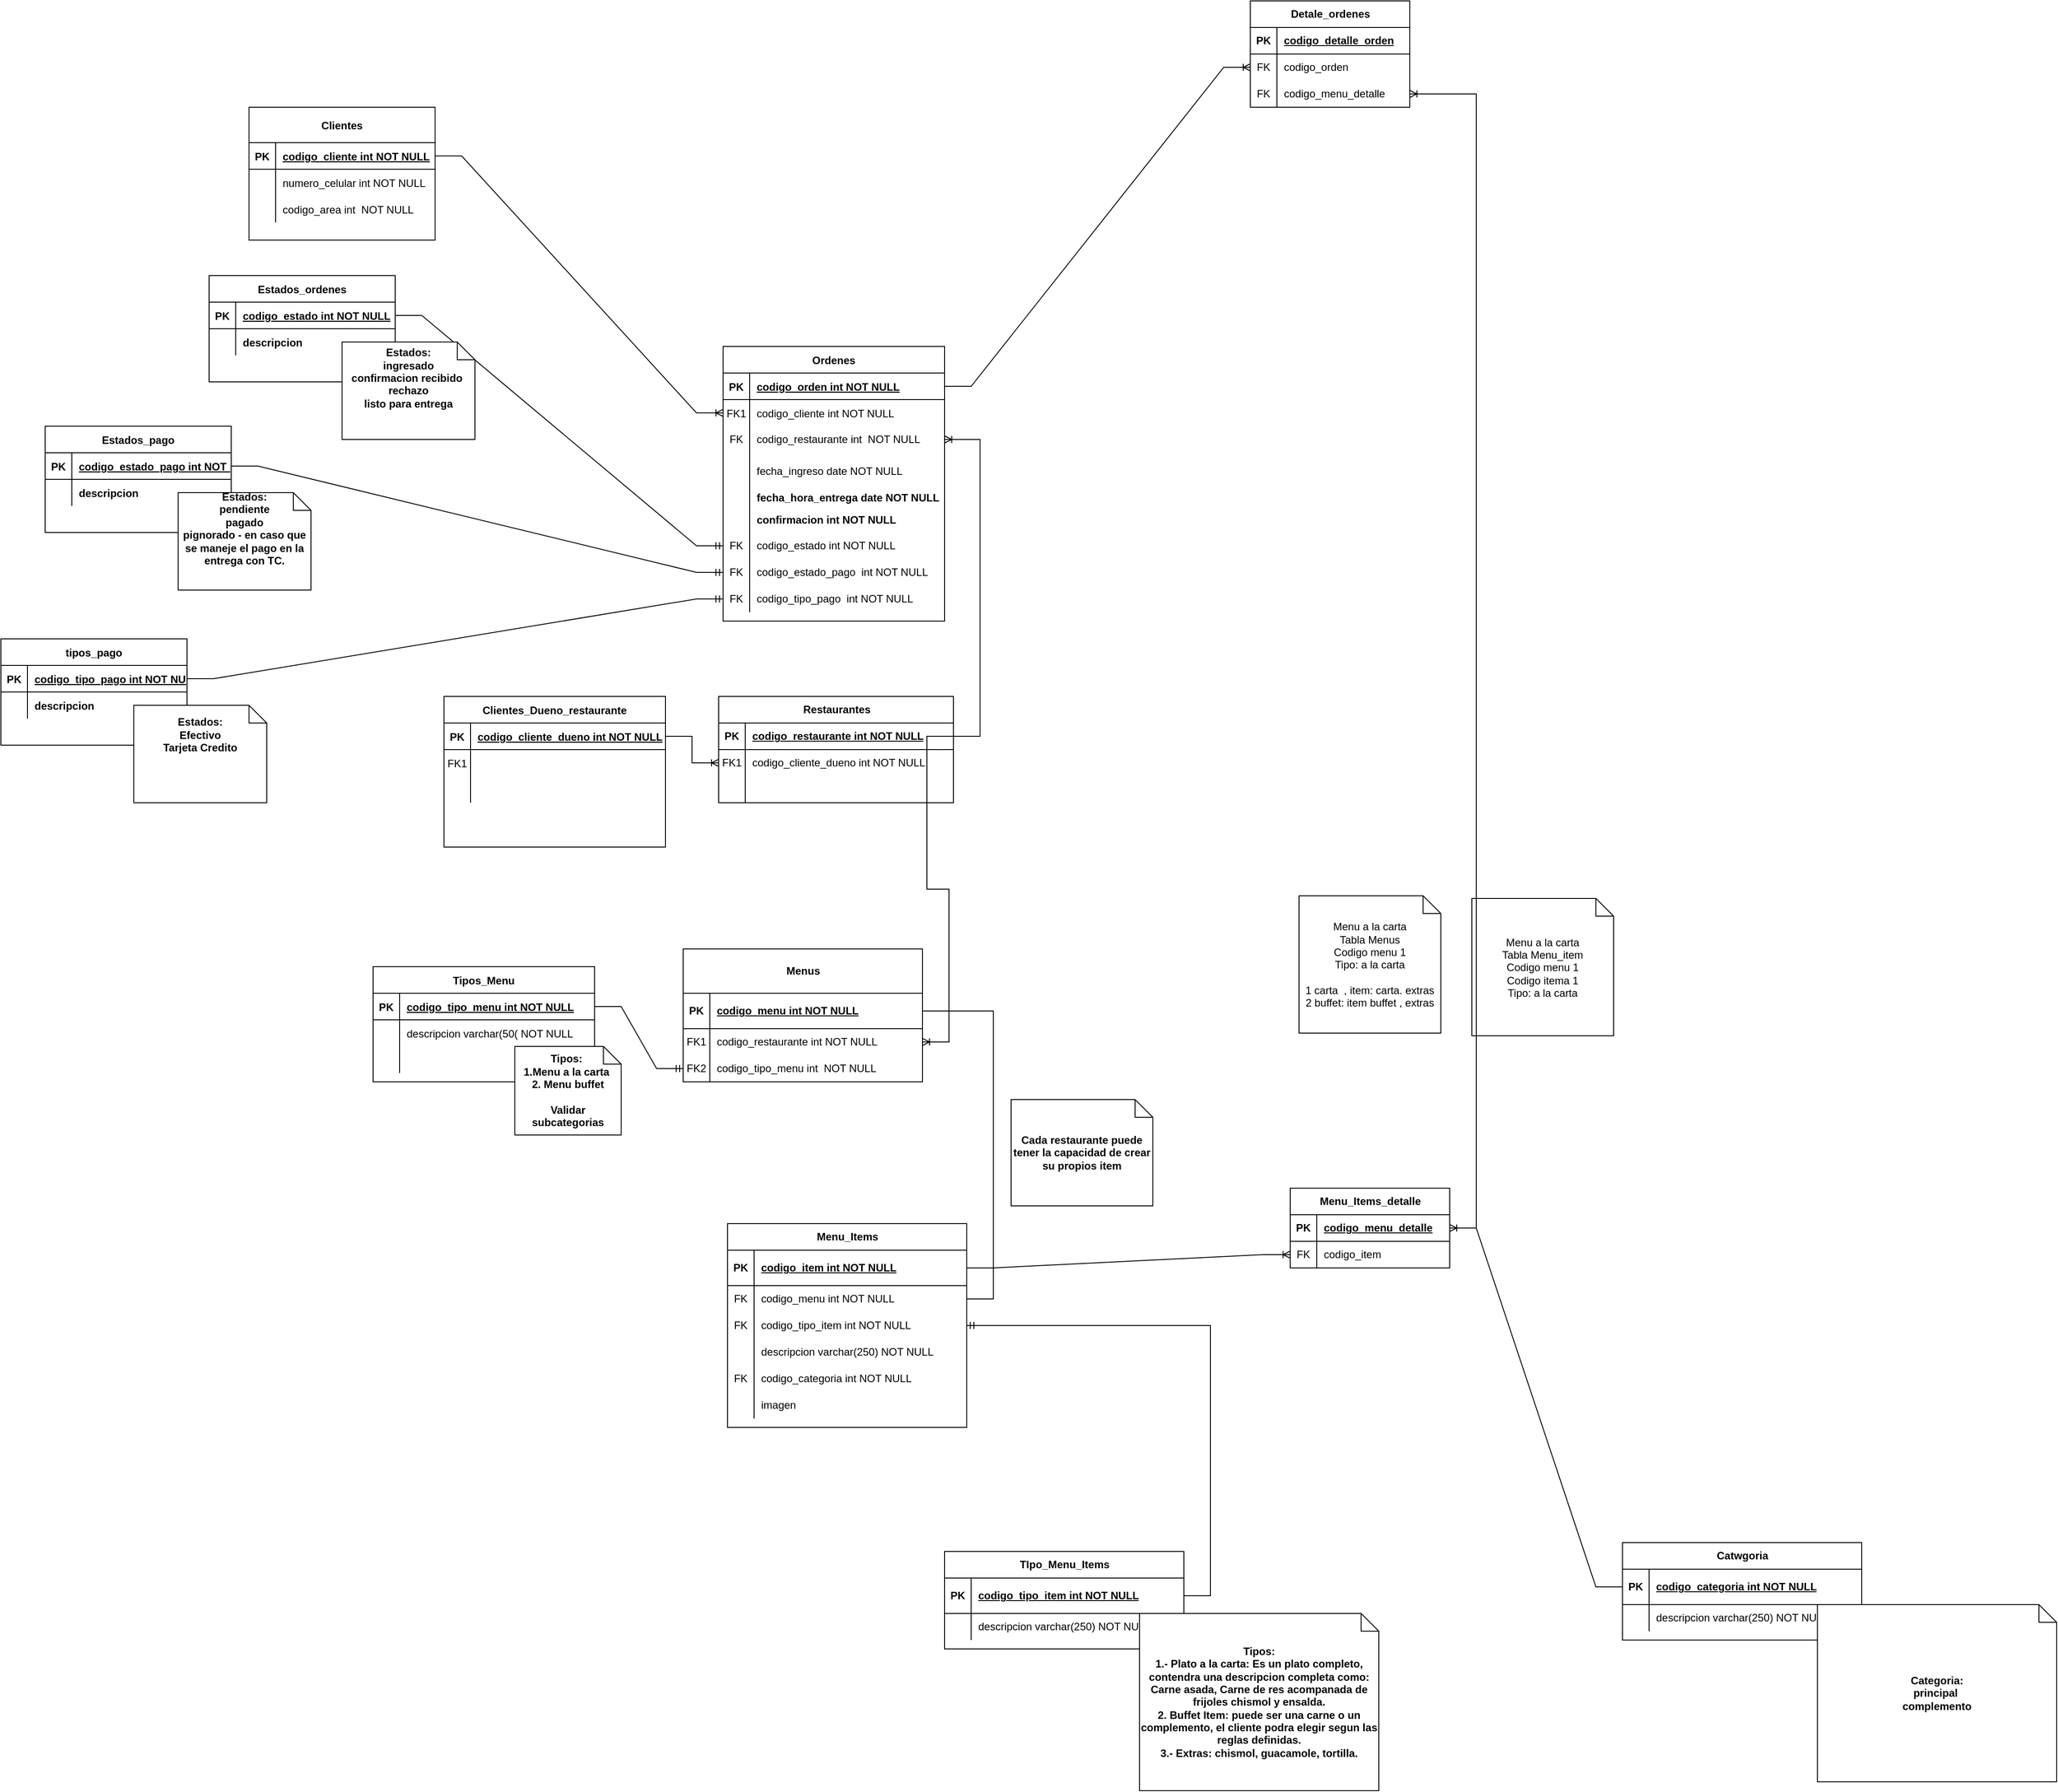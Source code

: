 <mxfile version="24.2.1" type="github">
  <diagram id="R2lEEEUBdFMjLlhIrx00" name="Page-1">
    <mxGraphModel dx="2863" dy="1910" grid="1" gridSize="10" guides="1" tooltips="1" connect="1" arrows="1" fold="1" page="1" pageScale="1" pageWidth="850" pageHeight="1100" math="0" shadow="0" extFonts="Permanent Marker^https://fonts.googleapis.com/css?family=Permanent+Marker">
      <root>
        <mxCell id="0" />
        <mxCell id="1" parent="0" />
        <mxCell id="C-vyLk0tnHw3VtMMgP7b-2" value="Ordenes" style="shape=table;startSize=30;container=1;collapsible=1;childLayout=tableLayout;fixedRows=1;rowLines=0;fontStyle=1;align=center;resizeLast=1;" parent="1" vertex="1">
          <mxGeometry x="465" y="-150" width="250" height="310" as="geometry">
            <mxRectangle x="460" y="50" width="90" height="30" as="alternateBounds" />
          </mxGeometry>
        </mxCell>
        <mxCell id="C-vyLk0tnHw3VtMMgP7b-3" value="" style="shape=partialRectangle;collapsible=0;dropTarget=0;pointerEvents=0;fillColor=none;points=[[0,0.5],[1,0.5]];portConstraint=eastwest;top=0;left=0;right=0;bottom=1;" parent="C-vyLk0tnHw3VtMMgP7b-2" vertex="1">
          <mxGeometry y="30" width="250" height="30" as="geometry" />
        </mxCell>
        <mxCell id="C-vyLk0tnHw3VtMMgP7b-4" value="PK" style="shape=partialRectangle;overflow=hidden;connectable=0;fillColor=none;top=0;left=0;bottom=0;right=0;fontStyle=1;" parent="C-vyLk0tnHw3VtMMgP7b-3" vertex="1">
          <mxGeometry width="30" height="30" as="geometry">
            <mxRectangle width="30" height="30" as="alternateBounds" />
          </mxGeometry>
        </mxCell>
        <mxCell id="C-vyLk0tnHw3VtMMgP7b-5" value="codigo_orden int NOT NULL " style="shape=partialRectangle;overflow=hidden;connectable=0;fillColor=none;top=0;left=0;bottom=0;right=0;align=left;spacingLeft=6;fontStyle=5;" parent="C-vyLk0tnHw3VtMMgP7b-3" vertex="1">
          <mxGeometry x="30" width="220" height="30" as="geometry">
            <mxRectangle width="220" height="30" as="alternateBounds" />
          </mxGeometry>
        </mxCell>
        <mxCell id="C-vyLk0tnHw3VtMMgP7b-6" value="" style="shape=partialRectangle;collapsible=0;dropTarget=0;pointerEvents=0;fillColor=none;points=[[0,0.5],[1,0.5]];portConstraint=eastwest;top=0;left=0;right=0;bottom=0;" parent="C-vyLk0tnHw3VtMMgP7b-2" vertex="1">
          <mxGeometry y="60" width="250" height="30" as="geometry" />
        </mxCell>
        <mxCell id="C-vyLk0tnHw3VtMMgP7b-7" value="FK1" style="shape=partialRectangle;overflow=hidden;connectable=0;fillColor=none;top=0;left=0;bottom=0;right=0;" parent="C-vyLk0tnHw3VtMMgP7b-6" vertex="1">
          <mxGeometry width="30" height="30" as="geometry">
            <mxRectangle width="30" height="30" as="alternateBounds" />
          </mxGeometry>
        </mxCell>
        <mxCell id="C-vyLk0tnHw3VtMMgP7b-8" value="codigo_cliente int NOT NULL" style="shape=partialRectangle;overflow=hidden;connectable=0;fillColor=none;top=0;left=0;bottom=0;right=0;align=left;spacingLeft=6;" parent="C-vyLk0tnHw3VtMMgP7b-6" vertex="1">
          <mxGeometry x="30" width="220" height="30" as="geometry">
            <mxRectangle width="220" height="30" as="alternateBounds" />
          </mxGeometry>
        </mxCell>
        <mxCell id="8FPlwNAsWVfUkaL9veTx-33" value="" style="shape=tableRow;horizontal=0;startSize=0;swimlaneHead=0;swimlaneBody=0;fillColor=none;collapsible=0;dropTarget=0;points=[[0,0.5],[1,0.5]];portConstraint=eastwest;top=0;left=0;right=0;bottom=0;" parent="C-vyLk0tnHw3VtMMgP7b-2" vertex="1">
          <mxGeometry y="90" width="250" height="30" as="geometry" />
        </mxCell>
        <mxCell id="8FPlwNAsWVfUkaL9veTx-34" value="FK" style="shape=partialRectangle;connectable=0;fillColor=none;top=0;left=0;bottom=0;right=0;fontStyle=0;overflow=hidden;whiteSpace=wrap;html=1;" parent="8FPlwNAsWVfUkaL9veTx-33" vertex="1">
          <mxGeometry width="30" height="30" as="geometry">
            <mxRectangle width="30" height="30" as="alternateBounds" />
          </mxGeometry>
        </mxCell>
        <mxCell id="8FPlwNAsWVfUkaL9veTx-35" value="codigo_restaurante int&amp;nbsp; NOT NULL" style="shape=partialRectangle;connectable=0;fillColor=none;top=0;left=0;bottom=0;right=0;align=left;spacingLeft=6;fontStyle=0;overflow=hidden;whiteSpace=wrap;html=1;" parent="8FPlwNAsWVfUkaL9veTx-33" vertex="1">
          <mxGeometry x="30" width="220" height="30" as="geometry">
            <mxRectangle width="220" height="30" as="alternateBounds" />
          </mxGeometry>
        </mxCell>
        <mxCell id="C-vyLk0tnHw3VtMMgP7b-9" value="" style="shape=partialRectangle;collapsible=0;dropTarget=0;pointerEvents=0;fillColor=none;points=[[0,0.5],[1,0.5]];portConstraint=eastwest;top=0;left=0;right=0;bottom=0;" parent="C-vyLk0tnHw3VtMMgP7b-2" vertex="1">
          <mxGeometry y="120" width="250" height="40" as="geometry" />
        </mxCell>
        <mxCell id="C-vyLk0tnHw3VtMMgP7b-10" value="" style="shape=partialRectangle;overflow=hidden;connectable=0;fillColor=none;top=0;left=0;bottom=0;right=0;" parent="C-vyLk0tnHw3VtMMgP7b-9" vertex="1">
          <mxGeometry width="30" height="40" as="geometry">
            <mxRectangle width="30" height="40" as="alternateBounds" />
          </mxGeometry>
        </mxCell>
        <mxCell id="C-vyLk0tnHw3VtMMgP7b-11" value="fecha_ingreso date NOT NULL" style="shape=partialRectangle;overflow=hidden;connectable=0;fillColor=none;top=0;left=0;bottom=0;right=0;align=left;spacingLeft=6;" parent="C-vyLk0tnHw3VtMMgP7b-9" vertex="1">
          <mxGeometry x="30" width="220" height="40" as="geometry">
            <mxRectangle width="220" height="40" as="alternateBounds" />
          </mxGeometry>
        </mxCell>
        <mxCell id="8FPlwNAsWVfUkaL9veTx-144" value="" style="shape=tableRow;horizontal=0;startSize=0;swimlaneHead=0;swimlaneBody=0;fillColor=none;collapsible=0;dropTarget=0;points=[[0,0.5],[1,0.5]];portConstraint=eastwest;top=0;left=0;right=0;bottom=0;strokeColor=default;align=center;verticalAlign=middle;fontFamily=Helvetica;fontSize=12;fontColor=default;fontStyle=1;" parent="C-vyLk0tnHw3VtMMgP7b-2" vertex="1">
          <mxGeometry y="160" width="250" height="20" as="geometry" />
        </mxCell>
        <mxCell id="8FPlwNAsWVfUkaL9veTx-145" value="" style="shape=partialRectangle;connectable=0;fillColor=none;top=0;left=0;bottom=0;right=0;editable=1;overflow=hidden;strokeColor=default;align=center;verticalAlign=middle;fontFamily=Helvetica;fontSize=12;fontColor=default;fontStyle=1;" parent="8FPlwNAsWVfUkaL9veTx-144" vertex="1">
          <mxGeometry width="30" height="20" as="geometry">
            <mxRectangle width="30" height="20" as="alternateBounds" />
          </mxGeometry>
        </mxCell>
        <mxCell id="8FPlwNAsWVfUkaL9veTx-146" value="fecha_hora_entrega date NOT NULL" style="shape=partialRectangle;connectable=0;fillColor=none;top=0;left=0;bottom=0;right=0;align=left;spacingLeft=6;overflow=hidden;strokeColor=default;verticalAlign=middle;fontFamily=Helvetica;fontSize=12;fontColor=default;fontStyle=1;" parent="8FPlwNAsWVfUkaL9veTx-144" vertex="1">
          <mxGeometry x="30" width="220" height="20" as="geometry">
            <mxRectangle width="220" height="20" as="alternateBounds" />
          </mxGeometry>
        </mxCell>
        <mxCell id="8FPlwNAsWVfUkaL9veTx-151" value="" style="shape=tableRow;horizontal=0;startSize=0;swimlaneHead=0;swimlaneBody=0;fillColor=none;collapsible=0;dropTarget=0;points=[[0,0.5],[1,0.5]];portConstraint=eastwest;top=0;left=0;right=0;bottom=0;strokeColor=default;align=center;verticalAlign=middle;fontFamily=Helvetica;fontSize=12;fontColor=default;fontStyle=1;" parent="C-vyLk0tnHw3VtMMgP7b-2" vertex="1">
          <mxGeometry y="180" width="250" height="30" as="geometry" />
        </mxCell>
        <mxCell id="8FPlwNAsWVfUkaL9veTx-152" value="" style="shape=partialRectangle;connectable=0;fillColor=none;top=0;left=0;bottom=0;right=0;editable=1;overflow=hidden;strokeColor=default;align=center;verticalAlign=middle;fontFamily=Helvetica;fontSize=12;fontColor=default;fontStyle=1;" parent="8FPlwNAsWVfUkaL9veTx-151" vertex="1">
          <mxGeometry width="30" height="30" as="geometry">
            <mxRectangle width="30" height="30" as="alternateBounds" />
          </mxGeometry>
        </mxCell>
        <mxCell id="8FPlwNAsWVfUkaL9veTx-153" value="confirmacion int NOT NULL" style="shape=partialRectangle;connectable=0;fillColor=none;top=0;left=0;bottom=0;right=0;align=left;spacingLeft=6;overflow=hidden;strokeColor=default;verticalAlign=middle;fontFamily=Helvetica;fontSize=12;fontColor=default;fontStyle=1;" parent="8FPlwNAsWVfUkaL9veTx-151" vertex="1">
          <mxGeometry x="30" width="220" height="30" as="geometry">
            <mxRectangle width="220" height="30" as="alternateBounds" />
          </mxGeometry>
        </mxCell>
        <mxCell id="8FPlwNAsWVfUkaL9veTx-171" value="" style="shape=tableRow;horizontal=0;startSize=0;swimlaneHead=0;swimlaneBody=0;fillColor=none;collapsible=0;dropTarget=0;points=[[0,0.5],[1,0.5]];portConstraint=eastwest;top=0;left=0;right=0;bottom=0;strokeColor=default;align=center;verticalAlign=middle;fontFamily=Helvetica;fontSize=12;fontColor=default;fontStyle=1;" parent="C-vyLk0tnHw3VtMMgP7b-2" vertex="1">
          <mxGeometry y="210" width="250" height="30" as="geometry" />
        </mxCell>
        <mxCell id="8FPlwNAsWVfUkaL9veTx-172" value="FK" style="shape=partialRectangle;connectable=0;fillColor=none;top=0;left=0;bottom=0;right=0;fontStyle=0;overflow=hidden;whiteSpace=wrap;html=1;strokeColor=default;align=center;verticalAlign=middle;fontFamily=Helvetica;fontSize=12;fontColor=default;" parent="8FPlwNAsWVfUkaL9veTx-171" vertex="1">
          <mxGeometry width="30" height="30" as="geometry">
            <mxRectangle width="30" height="30" as="alternateBounds" />
          </mxGeometry>
        </mxCell>
        <mxCell id="8FPlwNAsWVfUkaL9veTx-173" value="codigo_estado int NOT NULL" style="shape=partialRectangle;connectable=0;fillColor=none;top=0;left=0;bottom=0;right=0;align=left;spacingLeft=6;fontStyle=0;overflow=hidden;whiteSpace=wrap;html=1;strokeColor=default;verticalAlign=middle;fontFamily=Helvetica;fontSize=12;fontColor=default;" parent="8FPlwNAsWVfUkaL9veTx-171" vertex="1">
          <mxGeometry x="30" width="220" height="30" as="geometry">
            <mxRectangle width="220" height="30" as="alternateBounds" />
          </mxGeometry>
        </mxCell>
        <mxCell id="8FPlwNAsWVfUkaL9veTx-184" value="" style="shape=tableRow;horizontal=0;startSize=0;swimlaneHead=0;swimlaneBody=0;fillColor=none;collapsible=0;dropTarget=0;points=[[0,0.5],[1,0.5]];portConstraint=eastwest;top=0;left=0;right=0;bottom=0;strokeColor=default;align=center;verticalAlign=middle;fontFamily=Helvetica;fontSize=12;fontColor=default;fontStyle=1;" parent="C-vyLk0tnHw3VtMMgP7b-2" vertex="1">
          <mxGeometry y="240" width="250" height="30" as="geometry" />
        </mxCell>
        <mxCell id="8FPlwNAsWVfUkaL9veTx-185" value="FK" style="shape=partialRectangle;connectable=0;fillColor=none;top=0;left=0;bottom=0;right=0;fontStyle=0;overflow=hidden;whiteSpace=wrap;html=1;strokeColor=default;align=center;verticalAlign=middle;fontFamily=Helvetica;fontSize=12;fontColor=default;" parent="8FPlwNAsWVfUkaL9veTx-184" vertex="1">
          <mxGeometry width="30" height="30" as="geometry">
            <mxRectangle width="30" height="30" as="alternateBounds" />
          </mxGeometry>
        </mxCell>
        <mxCell id="8FPlwNAsWVfUkaL9veTx-186" value="codigo_estado_pago&amp;nbsp;&amp;nbsp;int NOT NULL" style="shape=partialRectangle;connectable=0;fillColor=none;top=0;left=0;bottom=0;right=0;align=left;spacingLeft=6;fontStyle=0;overflow=hidden;whiteSpace=wrap;html=1;strokeColor=default;verticalAlign=middle;fontFamily=Helvetica;fontSize=12;fontColor=default;" parent="8FPlwNAsWVfUkaL9veTx-184" vertex="1">
          <mxGeometry x="30" width="220" height="30" as="geometry">
            <mxRectangle width="220" height="30" as="alternateBounds" />
          </mxGeometry>
        </mxCell>
        <mxCell id="8FPlwNAsWVfUkaL9veTx-197" value="" style="shape=tableRow;horizontal=0;startSize=0;swimlaneHead=0;swimlaneBody=0;fillColor=none;collapsible=0;dropTarget=0;points=[[0,0.5],[1,0.5]];portConstraint=eastwest;top=0;left=0;right=0;bottom=0;strokeColor=default;align=center;verticalAlign=middle;fontFamily=Helvetica;fontSize=12;fontColor=default;fontStyle=1;" parent="C-vyLk0tnHw3VtMMgP7b-2" vertex="1">
          <mxGeometry y="270" width="250" height="30" as="geometry" />
        </mxCell>
        <mxCell id="8FPlwNAsWVfUkaL9veTx-198" value="FK" style="shape=partialRectangle;connectable=0;fillColor=none;top=0;left=0;bottom=0;right=0;fontStyle=0;overflow=hidden;whiteSpace=wrap;html=1;strokeColor=default;align=center;verticalAlign=middle;fontFamily=Helvetica;fontSize=12;fontColor=default;" parent="8FPlwNAsWVfUkaL9veTx-197" vertex="1">
          <mxGeometry width="30" height="30" as="geometry">
            <mxRectangle width="30" height="30" as="alternateBounds" />
          </mxGeometry>
        </mxCell>
        <mxCell id="8FPlwNAsWVfUkaL9veTx-199" value="codigo_tipo_pago&amp;nbsp;&amp;nbsp;int NOT NULL" style="shape=partialRectangle;connectable=0;fillColor=none;top=0;left=0;bottom=0;right=0;align=left;spacingLeft=6;fontStyle=0;overflow=hidden;whiteSpace=wrap;html=1;strokeColor=default;verticalAlign=middle;fontFamily=Helvetica;fontSize=12;fontColor=default;" parent="8FPlwNAsWVfUkaL9veTx-197" vertex="1">
          <mxGeometry x="30" width="220" height="30" as="geometry">
            <mxRectangle width="220" height="30" as="alternateBounds" />
          </mxGeometry>
        </mxCell>
        <mxCell id="C-vyLk0tnHw3VtMMgP7b-23" value="Clientes" style="shape=table;startSize=40;container=1;collapsible=1;childLayout=tableLayout;fixedRows=1;rowLines=0;fontStyle=1;align=center;resizeLast=1;" parent="1" vertex="1">
          <mxGeometry x="-70" y="-420" width="210" height="150" as="geometry">
            <mxRectangle x="140" y="50" width="80" height="30" as="alternateBounds" />
          </mxGeometry>
        </mxCell>
        <mxCell id="C-vyLk0tnHw3VtMMgP7b-24" value="" style="shape=partialRectangle;collapsible=0;dropTarget=0;pointerEvents=0;fillColor=none;points=[[0,0.5],[1,0.5]];portConstraint=eastwest;top=0;left=0;right=0;bottom=1;" parent="C-vyLk0tnHw3VtMMgP7b-23" vertex="1">
          <mxGeometry y="40" width="210" height="30" as="geometry" />
        </mxCell>
        <mxCell id="C-vyLk0tnHw3VtMMgP7b-25" value="PK" style="shape=partialRectangle;overflow=hidden;connectable=0;fillColor=none;top=0;left=0;bottom=0;right=0;fontStyle=1;" parent="C-vyLk0tnHw3VtMMgP7b-24" vertex="1">
          <mxGeometry width="30" height="30" as="geometry">
            <mxRectangle width="30" height="30" as="alternateBounds" />
          </mxGeometry>
        </mxCell>
        <mxCell id="C-vyLk0tnHw3VtMMgP7b-26" value="codigo_cliente int NOT NULL " style="shape=partialRectangle;overflow=hidden;connectable=0;fillColor=none;top=0;left=0;bottom=0;right=0;align=left;spacingLeft=6;fontStyle=5;" parent="C-vyLk0tnHw3VtMMgP7b-24" vertex="1">
          <mxGeometry x="30" width="180" height="30" as="geometry">
            <mxRectangle width="180" height="30" as="alternateBounds" />
          </mxGeometry>
        </mxCell>
        <mxCell id="C-vyLk0tnHw3VtMMgP7b-27" value="" style="shape=partialRectangle;collapsible=0;dropTarget=0;pointerEvents=0;fillColor=none;points=[[0,0.5],[1,0.5]];portConstraint=eastwest;top=0;left=0;right=0;bottom=0;" parent="C-vyLk0tnHw3VtMMgP7b-23" vertex="1">
          <mxGeometry y="70" width="210" height="30" as="geometry" />
        </mxCell>
        <mxCell id="C-vyLk0tnHw3VtMMgP7b-28" value="" style="shape=partialRectangle;overflow=hidden;connectable=0;fillColor=none;top=0;left=0;bottom=0;right=0;" parent="C-vyLk0tnHw3VtMMgP7b-27" vertex="1">
          <mxGeometry width="30" height="30" as="geometry">
            <mxRectangle width="30" height="30" as="alternateBounds" />
          </mxGeometry>
        </mxCell>
        <mxCell id="C-vyLk0tnHw3VtMMgP7b-29" value="numero_celular int NOT NULL" style="shape=partialRectangle;overflow=hidden;connectable=0;fillColor=none;top=0;left=0;bottom=0;right=0;align=left;spacingLeft=6;" parent="C-vyLk0tnHw3VtMMgP7b-27" vertex="1">
          <mxGeometry x="30" width="180" height="30" as="geometry">
            <mxRectangle width="180" height="30" as="alternateBounds" />
          </mxGeometry>
        </mxCell>
        <mxCell id="8FPlwNAsWVfUkaL9veTx-3" value="" style="shape=tableRow;horizontal=0;startSize=0;swimlaneHead=0;swimlaneBody=0;fillColor=none;collapsible=0;dropTarget=0;points=[[0,0.5],[1,0.5]];portConstraint=eastwest;top=0;left=0;right=0;bottom=0;" parent="C-vyLk0tnHw3VtMMgP7b-23" vertex="1">
          <mxGeometry y="100" width="210" height="30" as="geometry" />
        </mxCell>
        <mxCell id="8FPlwNAsWVfUkaL9veTx-4" value="" style="shape=partialRectangle;connectable=0;fillColor=none;top=0;left=0;bottom=0;right=0;editable=1;overflow=hidden;" parent="8FPlwNAsWVfUkaL9veTx-3" vertex="1">
          <mxGeometry width="30" height="30" as="geometry">
            <mxRectangle width="30" height="30" as="alternateBounds" />
          </mxGeometry>
        </mxCell>
        <mxCell id="8FPlwNAsWVfUkaL9veTx-5" value="codigo_area int  NOT NULL" style="shape=partialRectangle;connectable=0;fillColor=none;top=0;left=0;bottom=0;right=0;align=left;spacingLeft=6;overflow=hidden;" parent="8FPlwNAsWVfUkaL9veTx-3" vertex="1">
          <mxGeometry x="30" width="180" height="30" as="geometry">
            <mxRectangle width="180" height="30" as="alternateBounds" />
          </mxGeometry>
        </mxCell>
        <mxCell id="8FPlwNAsWVfUkaL9veTx-6" value="Clientes_Dueno_restaurante" style="shape=table;startSize=30;container=1;collapsible=1;childLayout=tableLayout;fixedRows=1;rowLines=0;fontStyle=1;align=center;resizeLast=1;" parent="1" vertex="1">
          <mxGeometry x="150" y="245" width="250" height="170" as="geometry">
            <mxRectangle x="110" y="270" width="180" height="30" as="alternateBounds" />
          </mxGeometry>
        </mxCell>
        <mxCell id="8FPlwNAsWVfUkaL9veTx-7" value="" style="shape=partialRectangle;collapsible=0;dropTarget=0;pointerEvents=0;fillColor=none;points=[[0,0.5],[1,0.5]];portConstraint=eastwest;top=0;left=0;right=0;bottom=1;" parent="8FPlwNAsWVfUkaL9veTx-6" vertex="1">
          <mxGeometry y="30" width="250" height="30" as="geometry" />
        </mxCell>
        <mxCell id="8FPlwNAsWVfUkaL9veTx-8" value="PK" style="shape=partialRectangle;overflow=hidden;connectable=0;fillColor=none;top=0;left=0;bottom=0;right=0;fontStyle=1;" parent="8FPlwNAsWVfUkaL9veTx-7" vertex="1">
          <mxGeometry width="30" height="30" as="geometry">
            <mxRectangle width="30" height="30" as="alternateBounds" />
          </mxGeometry>
        </mxCell>
        <mxCell id="8FPlwNAsWVfUkaL9veTx-9" value="codigo_cliente_dueno int NOT NULL" style="shape=partialRectangle;overflow=hidden;connectable=0;fillColor=none;top=0;left=0;bottom=0;right=0;align=left;spacingLeft=6;fontStyle=5;" parent="8FPlwNAsWVfUkaL9veTx-7" vertex="1">
          <mxGeometry x="30" width="220" height="30" as="geometry">
            <mxRectangle width="220" height="30" as="alternateBounds" />
          </mxGeometry>
        </mxCell>
        <mxCell id="8FPlwNAsWVfUkaL9veTx-10" value="" style="shape=partialRectangle;collapsible=0;dropTarget=0;pointerEvents=0;fillColor=none;points=[[0,0.5],[1,0.5]];portConstraint=eastwest;top=0;left=0;right=0;bottom=0;" parent="8FPlwNAsWVfUkaL9veTx-6" vertex="1">
          <mxGeometry y="60" width="250" height="30" as="geometry" />
        </mxCell>
        <mxCell id="8FPlwNAsWVfUkaL9veTx-11" value="FK1" style="shape=partialRectangle;overflow=hidden;connectable=0;fillColor=none;top=0;left=0;bottom=0;right=0;" parent="8FPlwNAsWVfUkaL9veTx-10" vertex="1">
          <mxGeometry width="30" height="30" as="geometry">
            <mxRectangle width="30" height="30" as="alternateBounds" />
          </mxGeometry>
        </mxCell>
        <mxCell id="8FPlwNAsWVfUkaL9veTx-12" value="" style="shape=partialRectangle;overflow=hidden;connectable=0;fillColor=none;top=0;left=0;bottom=0;right=0;align=left;spacingLeft=6;" parent="8FPlwNAsWVfUkaL9veTx-10" vertex="1">
          <mxGeometry x="30" width="220" height="30" as="geometry">
            <mxRectangle width="220" height="30" as="alternateBounds" />
          </mxGeometry>
        </mxCell>
        <mxCell id="8FPlwNAsWVfUkaL9veTx-13" value="" style="shape=partialRectangle;collapsible=0;dropTarget=0;pointerEvents=0;fillColor=none;points=[[0,0.5],[1,0.5]];portConstraint=eastwest;top=0;left=0;right=0;bottom=0;" parent="8FPlwNAsWVfUkaL9veTx-6" vertex="1">
          <mxGeometry y="90" width="250" height="30" as="geometry" />
        </mxCell>
        <mxCell id="8FPlwNAsWVfUkaL9veTx-14" value="" style="shape=partialRectangle;overflow=hidden;connectable=0;fillColor=none;top=0;left=0;bottom=0;right=0;" parent="8FPlwNAsWVfUkaL9veTx-13" vertex="1">
          <mxGeometry width="30" height="30" as="geometry">
            <mxRectangle width="30" height="30" as="alternateBounds" />
          </mxGeometry>
        </mxCell>
        <mxCell id="8FPlwNAsWVfUkaL9veTx-15" value="" style="shape=partialRectangle;overflow=hidden;connectable=0;fillColor=none;top=0;left=0;bottom=0;right=0;align=left;spacingLeft=6;" parent="8FPlwNAsWVfUkaL9veTx-13" vertex="1">
          <mxGeometry x="30" width="220" height="30" as="geometry">
            <mxRectangle width="220" height="30" as="alternateBounds" />
          </mxGeometry>
        </mxCell>
        <mxCell id="8FPlwNAsWVfUkaL9veTx-16" value="Menus" style="shape=table;startSize=50;container=1;collapsible=1;childLayout=tableLayout;fixedRows=1;rowLines=0;fontStyle=1;align=center;resizeLast=1;html=1;" parent="1" vertex="1">
          <mxGeometry x="420" y="530" width="270" height="150" as="geometry">
            <mxRectangle x="370" y="430" width="80" height="40" as="alternateBounds" />
          </mxGeometry>
        </mxCell>
        <mxCell id="8FPlwNAsWVfUkaL9veTx-17" value="" style="shape=tableRow;horizontal=0;startSize=0;swimlaneHead=0;swimlaneBody=0;fillColor=none;collapsible=0;dropTarget=0;points=[[0,0.5],[1,0.5]];portConstraint=eastwest;top=0;left=0;right=0;bottom=1;" parent="8FPlwNAsWVfUkaL9veTx-16" vertex="1">
          <mxGeometry y="50" width="270" height="40" as="geometry" />
        </mxCell>
        <mxCell id="8FPlwNAsWVfUkaL9veTx-18" value="PK" style="shape=partialRectangle;connectable=0;fillColor=none;top=0;left=0;bottom=0;right=0;fontStyle=1;overflow=hidden;whiteSpace=wrap;html=1;" parent="8FPlwNAsWVfUkaL9veTx-17" vertex="1">
          <mxGeometry width="30" height="40" as="geometry">
            <mxRectangle width="30" height="40" as="alternateBounds" />
          </mxGeometry>
        </mxCell>
        <mxCell id="8FPlwNAsWVfUkaL9veTx-19" value="codigo_menu int NOT NULL" style="shape=partialRectangle;connectable=0;fillColor=none;top=0;left=0;bottom=0;right=0;align=left;spacingLeft=6;fontStyle=5;overflow=hidden;whiteSpace=wrap;html=1;" parent="8FPlwNAsWVfUkaL9veTx-17" vertex="1">
          <mxGeometry x="30" width="240" height="40" as="geometry">
            <mxRectangle width="240" height="40" as="alternateBounds" />
          </mxGeometry>
        </mxCell>
        <mxCell id="8FPlwNAsWVfUkaL9veTx-44" value="" style="shape=tableRow;horizontal=0;startSize=0;swimlaneHead=0;swimlaneBody=0;fillColor=none;collapsible=0;dropTarget=0;points=[[0,0.5],[1,0.5]];portConstraint=eastwest;top=0;left=0;right=0;bottom=0;" parent="8FPlwNAsWVfUkaL9veTx-16" vertex="1">
          <mxGeometry y="90" width="270" height="30" as="geometry" />
        </mxCell>
        <mxCell id="8FPlwNAsWVfUkaL9veTx-45" value="FK1" style="shape=partialRectangle;connectable=0;fillColor=none;top=0;left=0;bottom=0;right=0;fontStyle=0;overflow=hidden;whiteSpace=wrap;html=1;" parent="8FPlwNAsWVfUkaL9veTx-44" vertex="1">
          <mxGeometry width="30" height="30" as="geometry">
            <mxRectangle width="30" height="30" as="alternateBounds" />
          </mxGeometry>
        </mxCell>
        <mxCell id="8FPlwNAsWVfUkaL9veTx-46" value="codigo_restaurante int NOT NULL" style="shape=partialRectangle;connectable=0;fillColor=none;top=0;left=0;bottom=0;right=0;align=left;spacingLeft=6;fontStyle=0;overflow=hidden;whiteSpace=wrap;html=1;" parent="8FPlwNAsWVfUkaL9veTx-44" vertex="1">
          <mxGeometry x="30" width="240" height="30" as="geometry">
            <mxRectangle width="240" height="30" as="alternateBounds" />
          </mxGeometry>
        </mxCell>
        <mxCell id="8FPlwNAsWVfUkaL9veTx-47" value="" style="shape=tableRow;horizontal=0;startSize=0;swimlaneHead=0;swimlaneBody=0;fillColor=none;collapsible=0;dropTarget=0;points=[[0,0.5],[1,0.5]];portConstraint=eastwest;top=0;left=0;right=0;bottom=0;" parent="8FPlwNAsWVfUkaL9veTx-16" vertex="1">
          <mxGeometry y="120" width="270" height="30" as="geometry" />
        </mxCell>
        <mxCell id="8FPlwNAsWVfUkaL9veTx-48" value="FK2" style="shape=partialRectangle;connectable=0;fillColor=none;top=0;left=0;bottom=0;right=0;fontStyle=0;overflow=hidden;whiteSpace=wrap;html=1;" parent="8FPlwNAsWVfUkaL9veTx-47" vertex="1">
          <mxGeometry width="30" height="30" as="geometry">
            <mxRectangle width="30" height="30" as="alternateBounds" />
          </mxGeometry>
        </mxCell>
        <mxCell id="8FPlwNAsWVfUkaL9veTx-49" value="codigo_tipo_menu int&amp;nbsp; NOT NULL" style="shape=partialRectangle;connectable=0;fillColor=none;top=0;left=0;bottom=0;right=0;align=left;spacingLeft=6;fontStyle=0;overflow=hidden;whiteSpace=wrap;html=1;" parent="8FPlwNAsWVfUkaL9veTx-47" vertex="1">
          <mxGeometry x="30" width="240" height="30" as="geometry">
            <mxRectangle width="240" height="30" as="alternateBounds" />
          </mxGeometry>
        </mxCell>
        <mxCell id="8FPlwNAsWVfUkaL9veTx-37" value="" style="edgeStyle=entityRelationEdgeStyle;fontSize=12;html=1;endArrow=ERoneToMany;rounded=0;" parent="1" source="8FPlwNAsWVfUkaL9veTx-89" target="8FPlwNAsWVfUkaL9veTx-33" edge="1">
          <mxGeometry width="100" height="100" relative="1" as="geometry">
            <mxPoint x="425" y="550" as="sourcePoint" />
            <mxPoint x="395" y="310" as="targetPoint" />
            <Array as="points">
              <mxPoint x="365" y="430" />
              <mxPoint x="365" y="375" />
              <mxPoint x="450" y="430" />
              <mxPoint x="560" y="190" />
            </Array>
          </mxGeometry>
        </mxCell>
        <mxCell id="8FPlwNAsWVfUkaL9veTx-41" value="&amp;nbsp;" style="edgeLabel;html=1;align=center;verticalAlign=middle;resizable=0;points=[];" parent="8FPlwNAsWVfUkaL9veTx-37" vertex="1" connectable="0">
          <mxGeometry x="0.03" y="-3" relative="1" as="geometry">
            <mxPoint as="offset" />
          </mxGeometry>
        </mxCell>
        <mxCell id="8FPlwNAsWVfUkaL9veTx-40" value="" style="edgeStyle=entityRelationEdgeStyle;fontSize=12;html=1;endArrow=ERoneToMany;rounded=0;entryX=0;entryY=0.5;entryDx=0;entryDy=0;" parent="1" source="C-vyLk0tnHw3VtMMgP7b-24" target="C-vyLk0tnHw3VtMMgP7b-6" edge="1">
          <mxGeometry width="100" height="100" relative="1" as="geometry">
            <mxPoint x="210" y="410" as="sourcePoint" />
            <mxPoint x="310" y="310" as="targetPoint" />
          </mxGeometry>
        </mxCell>
        <mxCell id="8FPlwNAsWVfUkaL9veTx-42" value="" style="edgeStyle=entityRelationEdgeStyle;fontSize=12;html=1;endArrow=ERoneToMany;rounded=0;" parent="1" source="8FPlwNAsWVfUkaL9veTx-7" target="8FPlwNAsWVfUkaL9veTx-101" edge="1">
          <mxGeometry width="100" height="100" relative="1" as="geometry">
            <mxPoint x="610" y="477.5" as="sourcePoint" />
            <mxPoint x="620" y="282.5" as="targetPoint" />
            <Array as="points">
              <mxPoint x="610" y="427.5" />
            </Array>
          </mxGeometry>
        </mxCell>
        <mxCell id="8FPlwNAsWVfUkaL9veTx-50" value="" style="edgeStyle=entityRelationEdgeStyle;fontSize=12;html=1;endArrow=ERoneToMany;rounded=0;exitX=1;exitY=0.5;exitDx=0;exitDy=0;" parent="1" source="8FPlwNAsWVfUkaL9veTx-89" target="8FPlwNAsWVfUkaL9veTx-44" edge="1">
          <mxGeometry width="100" height="100" relative="1" as="geometry">
            <mxPoint x="530" y="425" as="sourcePoint" />
            <mxPoint x="610" y="580" as="targetPoint" />
          </mxGeometry>
        </mxCell>
        <mxCell id="8FPlwNAsWVfUkaL9veTx-88" value="Restaurantes" style="shape=table;startSize=30;container=1;collapsible=1;childLayout=tableLayout;fixedRows=1;rowLines=0;fontStyle=1;align=center;resizeLast=1;html=1;strokeColor=default;verticalAlign=middle;fontFamily=Helvetica;fontSize=12;fontColor=default;fillColor=default;" parent="1" vertex="1">
          <mxGeometry x="460" y="245" width="265" height="120" as="geometry" />
        </mxCell>
        <mxCell id="8FPlwNAsWVfUkaL9veTx-89" value="" style="shape=tableRow;horizontal=0;startSize=0;swimlaneHead=0;swimlaneBody=0;fillColor=none;collapsible=0;dropTarget=0;points=[[0,0.5],[1,0.5]];portConstraint=eastwest;top=0;left=0;right=0;bottom=1;strokeColor=default;align=center;verticalAlign=middle;fontFamily=Helvetica;fontSize=12;fontColor=default;fontStyle=1;" parent="8FPlwNAsWVfUkaL9veTx-88" vertex="1">
          <mxGeometry y="30" width="265" height="30" as="geometry" />
        </mxCell>
        <mxCell id="8FPlwNAsWVfUkaL9veTx-90" value="PK" style="shape=partialRectangle;connectable=0;fillColor=none;top=0;left=0;bottom=0;right=0;fontStyle=1;overflow=hidden;whiteSpace=wrap;html=1;strokeColor=default;align=center;verticalAlign=middle;fontFamily=Helvetica;fontSize=12;fontColor=default;" parent="8FPlwNAsWVfUkaL9veTx-89" vertex="1">
          <mxGeometry width="30" height="30" as="geometry">
            <mxRectangle width="30" height="30" as="alternateBounds" />
          </mxGeometry>
        </mxCell>
        <mxCell id="8FPlwNAsWVfUkaL9veTx-91" value="codigo_restaurante int NOT NULL" style="shape=partialRectangle;connectable=0;fillColor=none;top=0;left=0;bottom=0;right=0;align=left;spacingLeft=6;fontStyle=5;overflow=hidden;whiteSpace=wrap;html=1;strokeColor=default;verticalAlign=middle;fontFamily=Helvetica;fontSize=12;fontColor=default;" parent="8FPlwNAsWVfUkaL9veTx-89" vertex="1">
          <mxGeometry x="30" width="235" height="30" as="geometry">
            <mxRectangle width="235" height="30" as="alternateBounds" />
          </mxGeometry>
        </mxCell>
        <mxCell id="8FPlwNAsWVfUkaL9veTx-101" value="" style="shape=tableRow;horizontal=0;startSize=0;swimlaneHead=0;swimlaneBody=0;fillColor=none;collapsible=0;dropTarget=0;points=[[0,0.5],[1,0.5]];portConstraint=eastwest;top=0;left=0;right=0;bottom=0;strokeColor=default;align=center;verticalAlign=middle;fontFamily=Helvetica;fontSize=12;fontColor=default;fontStyle=1;" parent="8FPlwNAsWVfUkaL9veTx-88" vertex="1">
          <mxGeometry y="60" width="265" height="30" as="geometry" />
        </mxCell>
        <mxCell id="8FPlwNAsWVfUkaL9veTx-102" value="FK1" style="shape=partialRectangle;connectable=0;fillColor=none;top=0;left=0;bottom=0;right=0;fontStyle=0;overflow=hidden;whiteSpace=wrap;html=1;strokeColor=default;align=center;verticalAlign=middle;fontFamily=Helvetica;fontSize=12;fontColor=default;" parent="8FPlwNAsWVfUkaL9veTx-101" vertex="1">
          <mxGeometry width="30" height="30" as="geometry">
            <mxRectangle width="30" height="30" as="alternateBounds" />
          </mxGeometry>
        </mxCell>
        <mxCell id="8FPlwNAsWVfUkaL9veTx-103" value="codigo_cliente_dueno int NOT NULL" style="shape=partialRectangle;connectable=0;fillColor=none;top=0;left=0;bottom=0;right=0;align=left;spacingLeft=6;fontStyle=0;overflow=hidden;whiteSpace=wrap;html=1;strokeColor=default;verticalAlign=middle;fontFamily=Helvetica;fontSize=12;fontColor=default;" parent="8FPlwNAsWVfUkaL9veTx-101" vertex="1">
          <mxGeometry x="30" width="235" height="30" as="geometry">
            <mxRectangle width="235" height="30" as="alternateBounds" />
          </mxGeometry>
        </mxCell>
        <mxCell id="8FPlwNAsWVfUkaL9veTx-98" value="" style="shape=tableRow;horizontal=0;startSize=0;swimlaneHead=0;swimlaneBody=0;fillColor=none;collapsible=0;dropTarget=0;points=[[0,0.5],[1,0.5]];portConstraint=eastwest;top=0;left=0;right=0;bottom=0;strokeColor=default;align=center;verticalAlign=middle;fontFamily=Helvetica;fontSize=12;fontColor=default;fontStyle=1;" parent="8FPlwNAsWVfUkaL9veTx-88" vertex="1">
          <mxGeometry y="90" width="265" height="30" as="geometry" />
        </mxCell>
        <mxCell id="8FPlwNAsWVfUkaL9veTx-99" value="" style="shape=partialRectangle;connectable=0;fillColor=none;top=0;left=0;bottom=0;right=0;editable=1;overflow=hidden;whiteSpace=wrap;html=1;strokeColor=default;align=center;verticalAlign=middle;fontFamily=Helvetica;fontSize=12;fontColor=default;fontStyle=1;" parent="8FPlwNAsWVfUkaL9veTx-98" vertex="1">
          <mxGeometry width="30" height="30" as="geometry">
            <mxRectangle width="30" height="30" as="alternateBounds" />
          </mxGeometry>
        </mxCell>
        <mxCell id="8FPlwNAsWVfUkaL9veTx-100" value="" style="shape=partialRectangle;connectable=0;fillColor=none;top=0;left=0;bottom=0;right=0;align=left;spacingLeft=6;overflow=hidden;whiteSpace=wrap;html=1;strokeColor=default;verticalAlign=middle;fontFamily=Helvetica;fontSize=12;fontColor=default;fontStyle=1;" parent="8FPlwNAsWVfUkaL9veTx-98" vertex="1">
          <mxGeometry x="30" width="235" height="30" as="geometry">
            <mxRectangle width="235" height="30" as="alternateBounds" />
          </mxGeometry>
        </mxCell>
        <mxCell id="8FPlwNAsWVfUkaL9veTx-114" value="" style="edgeStyle=entityRelationEdgeStyle;fontSize=12;html=1;endArrow=ERmandOne;rounded=0;fontFamily=Helvetica;fontColor=default;fontStyle=1;" parent="1" source="8FPlwNAsWVfUkaL9veTx-65" target="8FPlwNAsWVfUkaL9veTx-47" edge="1">
          <mxGeometry width="100" height="100" relative="1" as="geometry">
            <mxPoint x="350" y="890" as="sourcePoint" />
            <mxPoint x="450" y="790" as="targetPoint" />
          </mxGeometry>
        </mxCell>
        <mxCell id="8FPlwNAsWVfUkaL9veTx-126" value="Menu_Items" style="shape=table;startSize=30;container=1;collapsible=1;childLayout=tableLayout;fixedRows=1;rowLines=0;fontStyle=1;align=center;resizeLast=1;html=1;" parent="1" vertex="1">
          <mxGeometry x="470" y="840" width="270" height="230.0" as="geometry">
            <mxRectangle x="370" y="430" width="80" height="40" as="alternateBounds" />
          </mxGeometry>
        </mxCell>
        <mxCell id="8FPlwNAsWVfUkaL9veTx-127" value="" style="shape=tableRow;horizontal=0;startSize=0;swimlaneHead=0;swimlaneBody=0;fillColor=none;collapsible=0;dropTarget=0;points=[[0,0.5],[1,0.5]];portConstraint=eastwest;top=0;left=0;right=0;bottom=1;" parent="8FPlwNAsWVfUkaL9veTx-126" vertex="1">
          <mxGeometry y="30" width="270" height="40" as="geometry" />
        </mxCell>
        <mxCell id="8FPlwNAsWVfUkaL9veTx-128" value="PK" style="shape=partialRectangle;connectable=0;fillColor=none;top=0;left=0;bottom=0;right=0;fontStyle=1;overflow=hidden;whiteSpace=wrap;html=1;" parent="8FPlwNAsWVfUkaL9veTx-127" vertex="1">
          <mxGeometry width="30" height="40" as="geometry">
            <mxRectangle width="30" height="40" as="alternateBounds" />
          </mxGeometry>
        </mxCell>
        <mxCell id="8FPlwNAsWVfUkaL9veTx-129" value="codigo_item int NOT NULL" style="shape=partialRectangle;connectable=0;fillColor=none;top=0;left=0;bottom=0;right=0;align=left;spacingLeft=6;fontStyle=5;overflow=hidden;whiteSpace=wrap;html=1;" parent="8FPlwNAsWVfUkaL9veTx-127" vertex="1">
          <mxGeometry x="30" width="240" height="40" as="geometry">
            <mxRectangle width="240" height="40" as="alternateBounds" />
          </mxGeometry>
        </mxCell>
        <mxCell id="8FPlwNAsWVfUkaL9veTx-178" value="" style="shape=tableRow;horizontal=0;startSize=0;swimlaneHead=0;swimlaneBody=0;fillColor=none;collapsible=0;dropTarget=0;points=[[0,0.5],[1,0.5]];portConstraint=eastwest;top=0;left=0;right=0;bottom=0;strokeColor=default;align=center;verticalAlign=middle;fontFamily=Helvetica;fontSize=12;fontColor=default;fontStyle=1;" parent="8FPlwNAsWVfUkaL9veTx-126" vertex="1">
          <mxGeometry y="70" width="270" height="30" as="geometry" />
        </mxCell>
        <mxCell id="8FPlwNAsWVfUkaL9veTx-179" value="FK" style="shape=partialRectangle;connectable=0;fillColor=none;top=0;left=0;bottom=0;right=0;fontStyle=0;overflow=hidden;whiteSpace=wrap;html=1;strokeColor=default;align=center;verticalAlign=middle;fontFamily=Helvetica;fontSize=12;fontColor=default;" parent="8FPlwNAsWVfUkaL9veTx-178" vertex="1">
          <mxGeometry width="30" height="30" as="geometry">
            <mxRectangle width="30" height="30" as="alternateBounds" />
          </mxGeometry>
        </mxCell>
        <mxCell id="8FPlwNAsWVfUkaL9veTx-180" value="codigo_menu int NOT NULL" style="shape=partialRectangle;connectable=0;fillColor=none;top=0;left=0;bottom=0;right=0;align=left;spacingLeft=6;fontStyle=0;overflow=hidden;whiteSpace=wrap;html=1;strokeColor=default;verticalAlign=middle;fontFamily=Helvetica;fontSize=12;fontColor=default;" parent="8FPlwNAsWVfUkaL9veTx-178" vertex="1">
          <mxGeometry x="30" width="240" height="30" as="geometry">
            <mxRectangle width="240" height="30" as="alternateBounds" />
          </mxGeometry>
        </mxCell>
        <mxCell id="8FPlwNAsWVfUkaL9veTx-140" value="" style="shape=tableRow;horizontal=0;startSize=0;swimlaneHead=0;swimlaneBody=0;fillColor=none;collapsible=0;dropTarget=0;points=[[0,0.5],[1,0.5]];portConstraint=eastwest;top=0;left=0;right=0;bottom=0;strokeColor=default;align=center;verticalAlign=middle;fontFamily=Helvetica;fontSize=12;fontColor=default;fontStyle=1;" parent="8FPlwNAsWVfUkaL9veTx-126" vertex="1">
          <mxGeometry y="100" width="270" height="30" as="geometry" />
        </mxCell>
        <mxCell id="8FPlwNAsWVfUkaL9veTx-141" value="FK" style="shape=partialRectangle;connectable=0;fillColor=none;top=0;left=0;bottom=0;right=0;fontStyle=0;overflow=hidden;whiteSpace=wrap;html=1;strokeColor=default;align=center;verticalAlign=middle;fontFamily=Helvetica;fontSize=12;fontColor=default;" parent="8FPlwNAsWVfUkaL9veTx-140" vertex="1">
          <mxGeometry width="30" height="30" as="geometry">
            <mxRectangle width="30" height="30" as="alternateBounds" />
          </mxGeometry>
        </mxCell>
        <mxCell id="8FPlwNAsWVfUkaL9veTx-142" value="codigo_tipo_item int NOT NULL" style="shape=partialRectangle;connectable=0;fillColor=none;top=0;left=0;bottom=0;right=0;align=left;spacingLeft=6;fontStyle=0;overflow=hidden;whiteSpace=wrap;html=1;strokeColor=default;verticalAlign=middle;fontFamily=Helvetica;fontSize=12;fontColor=default;" parent="8FPlwNAsWVfUkaL9veTx-140" vertex="1">
          <mxGeometry x="30" width="240" height="30" as="geometry">
            <mxRectangle width="240" height="30" as="alternateBounds" />
          </mxGeometry>
        </mxCell>
        <mxCell id="8FPlwNAsWVfUkaL9veTx-130" value="" style="shape=tableRow;horizontal=0;startSize=0;swimlaneHead=0;swimlaneBody=0;fillColor=none;collapsible=0;dropTarget=0;points=[[0,0.5],[1,0.5]];portConstraint=eastwest;top=0;left=0;right=0;bottom=0;" parent="8FPlwNAsWVfUkaL9veTx-126" vertex="1">
          <mxGeometry y="130" width="270" height="30" as="geometry" />
        </mxCell>
        <mxCell id="8FPlwNAsWVfUkaL9veTx-131" value="" style="shape=partialRectangle;connectable=0;fillColor=none;top=0;left=0;bottom=0;right=0;fontStyle=0;overflow=hidden;whiteSpace=wrap;html=1;" parent="8FPlwNAsWVfUkaL9veTx-130" vertex="1">
          <mxGeometry width="30" height="30" as="geometry">
            <mxRectangle width="30" height="30" as="alternateBounds" />
          </mxGeometry>
        </mxCell>
        <mxCell id="8FPlwNAsWVfUkaL9veTx-132" value="descripcion varchar(250) NOT NULL" style="shape=partialRectangle;connectable=0;fillColor=none;top=0;left=0;bottom=0;right=0;align=left;spacingLeft=6;fontStyle=0;overflow=hidden;whiteSpace=wrap;html=1;" parent="8FPlwNAsWVfUkaL9veTx-130" vertex="1">
          <mxGeometry x="30" width="240" height="30" as="geometry">
            <mxRectangle width="240" height="30" as="alternateBounds" />
          </mxGeometry>
        </mxCell>
        <mxCell id="9VljWcN045n3xEKTvo-e-22" value="" style="shape=tableRow;horizontal=0;startSize=0;swimlaneHead=0;swimlaneBody=0;fillColor=none;collapsible=0;dropTarget=0;points=[[0,0.5],[1,0.5]];portConstraint=eastwest;top=0;left=0;right=0;bottom=0;" vertex="1" parent="8FPlwNAsWVfUkaL9veTx-126">
          <mxGeometry y="160" width="270" height="30" as="geometry" />
        </mxCell>
        <mxCell id="9VljWcN045n3xEKTvo-e-23" value="FK" style="shape=partialRectangle;connectable=0;fillColor=none;top=0;left=0;bottom=0;right=0;fontStyle=0;overflow=hidden;whiteSpace=wrap;html=1;" vertex="1" parent="9VljWcN045n3xEKTvo-e-22">
          <mxGeometry width="30" height="30" as="geometry">
            <mxRectangle width="30" height="30" as="alternateBounds" />
          </mxGeometry>
        </mxCell>
        <mxCell id="9VljWcN045n3xEKTvo-e-24" value="codigo_categoria int NOT NULL" style="shape=partialRectangle;connectable=0;fillColor=none;top=0;left=0;bottom=0;right=0;align=left;spacingLeft=6;fontStyle=0;overflow=hidden;whiteSpace=wrap;html=1;" vertex="1" parent="9VljWcN045n3xEKTvo-e-22">
          <mxGeometry x="30" width="240" height="30" as="geometry">
            <mxRectangle width="240" height="30" as="alternateBounds" />
          </mxGeometry>
        </mxCell>
        <mxCell id="8FPlwNAsWVfUkaL9veTx-133" value="" style="shape=tableRow;horizontal=0;startSize=0;swimlaneHead=0;swimlaneBody=0;fillColor=none;collapsible=0;dropTarget=0;points=[[0,0.5],[1,0.5]];portConstraint=eastwest;top=0;left=0;right=0;bottom=0;" parent="8FPlwNAsWVfUkaL9veTx-126" vertex="1">
          <mxGeometry y="190" width="270" height="30" as="geometry" />
        </mxCell>
        <mxCell id="8FPlwNAsWVfUkaL9veTx-134" value="" style="shape=partialRectangle;connectable=0;fillColor=none;top=0;left=0;bottom=0;right=0;fontStyle=0;overflow=hidden;whiteSpace=wrap;html=1;" parent="8FPlwNAsWVfUkaL9veTx-133" vertex="1">
          <mxGeometry width="30" height="30" as="geometry">
            <mxRectangle width="30" height="30" as="alternateBounds" />
          </mxGeometry>
        </mxCell>
        <mxCell id="8FPlwNAsWVfUkaL9veTx-135" value="imagen&amp;nbsp;" style="shape=partialRectangle;connectable=0;fillColor=none;top=0;left=0;bottom=0;right=0;align=left;spacingLeft=6;fontStyle=0;overflow=hidden;whiteSpace=wrap;html=1;" parent="8FPlwNAsWVfUkaL9veTx-133" vertex="1">
          <mxGeometry x="30" width="240" height="30" as="geometry">
            <mxRectangle width="240" height="30" as="alternateBounds" />
          </mxGeometry>
        </mxCell>
        <mxCell id="8FPlwNAsWVfUkaL9veTx-138" value="" style="group" parent="1" vertex="1" connectable="0">
          <mxGeometry x="715" y="1210" width="490" height="270" as="geometry" />
        </mxCell>
        <mxCell id="8FPlwNAsWVfUkaL9veTx-116" value="TIpo_Menu_Items" style="shape=table;startSize=30;container=1;collapsible=1;childLayout=tableLayout;fixedRows=1;rowLines=0;fontStyle=1;align=center;resizeLast=1;html=1;" parent="8FPlwNAsWVfUkaL9veTx-138" vertex="1">
          <mxGeometry width="270" height="110.0" as="geometry">
            <mxRectangle x="370" y="430" width="80" height="40" as="alternateBounds" />
          </mxGeometry>
        </mxCell>
        <mxCell id="8FPlwNAsWVfUkaL9veTx-117" value="" style="shape=tableRow;horizontal=0;startSize=0;swimlaneHead=0;swimlaneBody=0;fillColor=none;collapsible=0;dropTarget=0;points=[[0,0.5],[1,0.5]];portConstraint=eastwest;top=0;left=0;right=0;bottom=1;" parent="8FPlwNAsWVfUkaL9veTx-116" vertex="1">
          <mxGeometry y="30" width="270" height="40" as="geometry" />
        </mxCell>
        <mxCell id="8FPlwNAsWVfUkaL9veTx-118" value="PK" style="shape=partialRectangle;connectable=0;fillColor=none;top=0;left=0;bottom=0;right=0;fontStyle=1;overflow=hidden;whiteSpace=wrap;html=1;" parent="8FPlwNAsWVfUkaL9veTx-117" vertex="1">
          <mxGeometry width="30" height="40" as="geometry">
            <mxRectangle width="30" height="40" as="alternateBounds" />
          </mxGeometry>
        </mxCell>
        <mxCell id="8FPlwNAsWVfUkaL9veTx-119" value="codigo_tipo_item int NOT NULL" style="shape=partialRectangle;connectable=0;fillColor=none;top=0;left=0;bottom=0;right=0;align=left;spacingLeft=6;fontStyle=5;overflow=hidden;whiteSpace=wrap;html=1;" parent="8FPlwNAsWVfUkaL9veTx-117" vertex="1">
          <mxGeometry x="30" width="240" height="40" as="geometry">
            <mxRectangle width="240" height="40" as="alternateBounds" />
          </mxGeometry>
        </mxCell>
        <mxCell id="8FPlwNAsWVfUkaL9veTx-120" value="" style="shape=tableRow;horizontal=0;startSize=0;swimlaneHead=0;swimlaneBody=0;fillColor=none;collapsible=0;dropTarget=0;points=[[0,0.5],[1,0.5]];portConstraint=eastwest;top=0;left=0;right=0;bottom=0;" parent="8FPlwNAsWVfUkaL9veTx-116" vertex="1">
          <mxGeometry y="70" width="270" height="30" as="geometry" />
        </mxCell>
        <mxCell id="8FPlwNAsWVfUkaL9veTx-121" value="" style="shape=partialRectangle;connectable=0;fillColor=none;top=0;left=0;bottom=0;right=0;fontStyle=0;overflow=hidden;whiteSpace=wrap;html=1;" parent="8FPlwNAsWVfUkaL9veTx-120" vertex="1">
          <mxGeometry width="30" height="30" as="geometry">
            <mxRectangle width="30" height="30" as="alternateBounds" />
          </mxGeometry>
        </mxCell>
        <mxCell id="8FPlwNAsWVfUkaL9veTx-122" value="descripcion varchar(250) NOT NULL" style="shape=partialRectangle;connectable=0;fillColor=none;top=0;left=0;bottom=0;right=0;align=left;spacingLeft=6;fontStyle=0;overflow=hidden;whiteSpace=wrap;html=1;" parent="8FPlwNAsWVfUkaL9veTx-120" vertex="1">
          <mxGeometry x="30" width="240" height="30" as="geometry">
            <mxRectangle width="240" height="30" as="alternateBounds" />
          </mxGeometry>
        </mxCell>
        <mxCell id="8FPlwNAsWVfUkaL9veTx-136" value="Tipos:&lt;div&gt;1.- Plato a la carta: Es un plato completo, contendra una descripcion completa como: Carne asada, Carne de res acompanada de frijoles chismol y ensalda.&lt;/div&gt;&lt;div&gt;2. Buffet Item: puede ser una carne o un complemento, el cliente podra elegir segun las reglas definidas.&lt;/div&gt;&lt;div&gt;3.- Extras: chismol, guacamole, tortilla.&lt;/div&gt;" style="shape=note;size=20;whiteSpace=wrap;html=1;strokeColor=default;align=center;verticalAlign=middle;fontFamily=Helvetica;fontSize=12;fontColor=default;fontStyle=1;fillColor=default;" parent="8FPlwNAsWVfUkaL9veTx-138" vertex="1">
          <mxGeometry x="220" y="70" width="270" height="200" as="geometry" />
        </mxCell>
        <mxCell id="8FPlwNAsWVfUkaL9veTx-139" value="" style="group" parent="1" vertex="1" connectable="0">
          <mxGeometry x="70" y="550" width="280" height="190" as="geometry" />
        </mxCell>
        <mxCell id="8FPlwNAsWVfUkaL9veTx-64" value="Tipos_Menu" style="shape=table;startSize=30;container=1;collapsible=1;childLayout=tableLayout;fixedRows=1;rowLines=0;fontStyle=1;align=center;resizeLast=1;" parent="8FPlwNAsWVfUkaL9veTx-139" vertex="1">
          <mxGeometry width="250" height="130" as="geometry">
            <mxRectangle x="480" y="370" width="180" height="30" as="alternateBounds" />
          </mxGeometry>
        </mxCell>
        <mxCell id="8FPlwNAsWVfUkaL9veTx-65" value="" style="shape=partialRectangle;collapsible=0;dropTarget=0;pointerEvents=0;fillColor=none;points=[[0,0.5],[1,0.5]];portConstraint=eastwest;top=0;left=0;right=0;bottom=1;" parent="8FPlwNAsWVfUkaL9veTx-64" vertex="1">
          <mxGeometry y="30" width="250" height="30" as="geometry" />
        </mxCell>
        <mxCell id="8FPlwNAsWVfUkaL9veTx-66" value="PK" style="shape=partialRectangle;overflow=hidden;connectable=0;fillColor=none;top=0;left=0;bottom=0;right=0;fontStyle=1;" parent="8FPlwNAsWVfUkaL9veTx-65" vertex="1">
          <mxGeometry width="30" height="30" as="geometry">
            <mxRectangle width="30" height="30" as="alternateBounds" />
          </mxGeometry>
        </mxCell>
        <mxCell id="8FPlwNAsWVfUkaL9veTx-67" value="codigo_tipo_menu int NOT NULL" style="shape=partialRectangle;overflow=hidden;connectable=0;fillColor=none;top=0;left=0;bottom=0;right=0;align=left;spacingLeft=6;fontStyle=5;" parent="8FPlwNAsWVfUkaL9veTx-65" vertex="1">
          <mxGeometry x="30" width="220" height="30" as="geometry">
            <mxRectangle width="220" height="30" as="alternateBounds" />
          </mxGeometry>
        </mxCell>
        <mxCell id="8FPlwNAsWVfUkaL9veTx-68" value="" style="shape=partialRectangle;collapsible=0;dropTarget=0;pointerEvents=0;fillColor=none;points=[[0,0.5],[1,0.5]];portConstraint=eastwest;top=0;left=0;right=0;bottom=0;" parent="8FPlwNAsWVfUkaL9veTx-64" vertex="1">
          <mxGeometry y="60" width="250" height="30" as="geometry" />
        </mxCell>
        <mxCell id="8FPlwNAsWVfUkaL9veTx-69" value="" style="shape=partialRectangle;overflow=hidden;connectable=0;fillColor=none;top=0;left=0;bottom=0;right=0;" parent="8FPlwNAsWVfUkaL9veTx-68" vertex="1">
          <mxGeometry width="30" height="30" as="geometry">
            <mxRectangle width="30" height="30" as="alternateBounds" />
          </mxGeometry>
        </mxCell>
        <mxCell id="8FPlwNAsWVfUkaL9veTx-70" value="descripcion varchar(50( NOT NULL" style="shape=partialRectangle;overflow=hidden;connectable=0;fillColor=none;top=0;left=0;bottom=0;right=0;align=left;spacingLeft=6;" parent="8FPlwNAsWVfUkaL9veTx-68" vertex="1">
          <mxGeometry x="30" width="220" height="30" as="geometry">
            <mxRectangle width="220" height="30" as="alternateBounds" />
          </mxGeometry>
        </mxCell>
        <mxCell id="8FPlwNAsWVfUkaL9veTx-71" value="" style="shape=partialRectangle;collapsible=0;dropTarget=0;pointerEvents=0;fillColor=none;points=[[0,0.5],[1,0.5]];portConstraint=eastwest;top=0;left=0;right=0;bottom=0;" parent="8FPlwNAsWVfUkaL9veTx-64" vertex="1">
          <mxGeometry y="90" width="250" height="30" as="geometry" />
        </mxCell>
        <mxCell id="8FPlwNAsWVfUkaL9veTx-72" value="" style="shape=partialRectangle;overflow=hidden;connectable=0;fillColor=none;top=0;left=0;bottom=0;right=0;" parent="8FPlwNAsWVfUkaL9veTx-71" vertex="1">
          <mxGeometry width="30" height="30" as="geometry">
            <mxRectangle width="30" height="30" as="alternateBounds" />
          </mxGeometry>
        </mxCell>
        <mxCell id="8FPlwNAsWVfUkaL9veTx-73" value="" style="shape=partialRectangle;overflow=hidden;connectable=0;fillColor=none;top=0;left=0;bottom=0;right=0;align=left;spacingLeft=6;" parent="8FPlwNAsWVfUkaL9veTx-71" vertex="1">
          <mxGeometry x="30" width="220" height="30" as="geometry">
            <mxRectangle width="220" height="30" as="alternateBounds" />
          </mxGeometry>
        </mxCell>
        <mxCell id="8FPlwNAsWVfUkaL9veTx-115" value="Tipos:&amp;nbsp;&lt;div&gt;1.Menu a la carta&amp;nbsp;&lt;/div&gt;&lt;div&gt;2. Menu buffet&lt;/div&gt;&lt;div&gt;&lt;br&gt;&lt;/div&gt;&lt;div&gt;Validar subcategorias&lt;/div&gt;" style="shape=note;size=20;whiteSpace=wrap;html=1;strokeColor=default;align=center;verticalAlign=middle;fontFamily=Helvetica;fontSize=12;fontColor=default;fontStyle=1;fillColor=default;" parent="8FPlwNAsWVfUkaL9veTx-139" vertex="1">
          <mxGeometry x="160" y="90" width="120" height="100" as="geometry" />
        </mxCell>
        <mxCell id="8FPlwNAsWVfUkaL9veTx-143" value="" style="edgeStyle=entityRelationEdgeStyle;fontSize=12;html=1;endArrow=ERmandOne;rounded=0;fontFamily=Helvetica;fontColor=default;fontStyle=1;" parent="1" source="8FPlwNAsWVfUkaL9veTx-117" target="8FPlwNAsWVfUkaL9veTx-140" edge="1">
          <mxGeometry width="100" height="100" relative="1" as="geometry">
            <mxPoint x="710" y="930" as="sourcePoint" />
            <mxPoint x="810" y="830" as="targetPoint" />
          </mxGeometry>
        </mxCell>
        <mxCell id="8FPlwNAsWVfUkaL9veTx-174" value="" style="edgeStyle=entityRelationEdgeStyle;fontSize=12;html=1;endArrow=ERmandOne;rounded=0;fontFamily=Helvetica;fontColor=default;fontStyle=1;" parent="1" source="8FPlwNAsWVfUkaL9veTx-155" target="8FPlwNAsWVfUkaL9veTx-171" edge="1">
          <mxGeometry width="100" height="100" relative="1" as="geometry">
            <mxPoint x="900" y="150" as="sourcePoint" />
            <mxPoint x="1000" y="50" as="targetPoint" />
            <Array as="points">
              <mxPoint x="890" y="170" />
            </Array>
          </mxGeometry>
        </mxCell>
        <mxCell id="8FPlwNAsWVfUkaL9veTx-177" value="" style="group" parent="1" vertex="1" connectable="0">
          <mxGeometry x="-115" y="-230" width="300" height="185" as="geometry" />
        </mxCell>
        <mxCell id="8FPlwNAsWVfUkaL9veTx-154" value="Estados_ordenes" style="shape=table;startSize=30;container=1;collapsible=1;childLayout=tableLayout;fixedRows=1;rowLines=0;fontStyle=1;align=center;resizeLast=1;" parent="8FPlwNAsWVfUkaL9veTx-177" vertex="1">
          <mxGeometry width="210" height="120" as="geometry">
            <mxRectangle x="140" y="50" width="80" height="30" as="alternateBounds" />
          </mxGeometry>
        </mxCell>
        <mxCell id="8FPlwNAsWVfUkaL9veTx-155" value="" style="shape=partialRectangle;collapsible=0;dropTarget=0;pointerEvents=0;fillColor=none;points=[[0,0.5],[1,0.5]];portConstraint=eastwest;top=0;left=0;right=0;bottom=1;" parent="8FPlwNAsWVfUkaL9veTx-154" vertex="1">
          <mxGeometry y="30" width="210" height="30" as="geometry" />
        </mxCell>
        <mxCell id="8FPlwNAsWVfUkaL9veTx-156" value="PK" style="shape=partialRectangle;overflow=hidden;connectable=0;fillColor=none;top=0;left=0;bottom=0;right=0;fontStyle=1;" parent="8FPlwNAsWVfUkaL9veTx-155" vertex="1">
          <mxGeometry width="30" height="30" as="geometry">
            <mxRectangle width="30" height="30" as="alternateBounds" />
          </mxGeometry>
        </mxCell>
        <mxCell id="8FPlwNAsWVfUkaL9veTx-157" value="codigo_estado int NOT NULL " style="shape=partialRectangle;overflow=hidden;connectable=0;fillColor=none;top=0;left=0;bottom=0;right=0;align=left;spacingLeft=6;fontStyle=5;" parent="8FPlwNAsWVfUkaL9veTx-155" vertex="1">
          <mxGeometry x="30" width="180" height="30" as="geometry">
            <mxRectangle width="180" height="30" as="alternateBounds" />
          </mxGeometry>
        </mxCell>
        <mxCell id="8FPlwNAsWVfUkaL9veTx-165" value="" style="shape=tableRow;horizontal=0;startSize=0;swimlaneHead=0;swimlaneBody=0;fillColor=none;collapsible=0;dropTarget=0;points=[[0,0.5],[1,0.5]];portConstraint=eastwest;top=0;left=0;right=0;bottom=0;strokeColor=default;align=center;verticalAlign=middle;fontFamily=Helvetica;fontSize=12;fontColor=default;fontStyle=1;" parent="8FPlwNAsWVfUkaL9veTx-154" vertex="1">
          <mxGeometry y="60" width="210" height="30" as="geometry" />
        </mxCell>
        <mxCell id="8FPlwNAsWVfUkaL9veTx-166" value="" style="shape=partialRectangle;connectable=0;fillColor=none;top=0;left=0;bottom=0;right=0;editable=1;overflow=hidden;strokeColor=default;align=center;verticalAlign=middle;fontFamily=Helvetica;fontSize=12;fontColor=default;fontStyle=1;" parent="8FPlwNAsWVfUkaL9veTx-165" vertex="1">
          <mxGeometry width="30" height="30" as="geometry">
            <mxRectangle width="30" height="30" as="alternateBounds" />
          </mxGeometry>
        </mxCell>
        <mxCell id="8FPlwNAsWVfUkaL9veTx-167" value="descripcion" style="shape=partialRectangle;connectable=0;fillColor=none;top=0;left=0;bottom=0;right=0;align=left;spacingLeft=6;overflow=hidden;strokeColor=default;verticalAlign=middle;fontFamily=Helvetica;fontSize=12;fontColor=default;fontStyle=1;" parent="8FPlwNAsWVfUkaL9veTx-165" vertex="1">
          <mxGeometry x="30" width="180" height="30" as="geometry">
            <mxRectangle width="180" height="30" as="alternateBounds" />
          </mxGeometry>
        </mxCell>
        <mxCell id="8FPlwNAsWVfUkaL9veTx-176" value="Estados:&lt;div&gt;ingresado&lt;/div&gt;&lt;div&gt;confirmacion recibido&amp;nbsp;&lt;/div&gt;&lt;div&gt;rechazo&lt;/div&gt;&lt;div&gt;listo para entrega&lt;/div&gt;&lt;div&gt;&lt;br&gt;&lt;/div&gt;&lt;div&gt;&lt;br&gt;&lt;/div&gt;" style="shape=note;size=20;whiteSpace=wrap;html=1;strokeColor=default;align=center;verticalAlign=middle;fontFamily=Helvetica;fontSize=12;fontColor=default;fontStyle=1;fillColor=default;" parent="8FPlwNAsWVfUkaL9veTx-177" vertex="1">
          <mxGeometry x="150" y="75" width="150" height="110" as="geometry" />
        </mxCell>
        <mxCell id="8FPlwNAsWVfUkaL9veTx-181" value="" style="edgeStyle=entityRelationEdgeStyle;fontSize=12;html=1;endArrow=none;rounded=0;fontFamily=Helvetica;fontColor=default;fontStyle=1;" parent="1" source="8FPlwNAsWVfUkaL9veTx-17" target="8FPlwNAsWVfUkaL9veTx-178" edge="1">
          <mxGeometry width="100" height="100" relative="1" as="geometry">
            <mxPoint x="570" y="1040" as="sourcePoint" />
            <mxPoint x="670" y="940" as="targetPoint" />
          </mxGeometry>
        </mxCell>
        <mxCell id="8FPlwNAsWVfUkaL9veTx-183" value="Cada restaurante puede tener la capacidad de crear su propios item" style="shape=note;size=20;whiteSpace=wrap;html=1;strokeColor=default;align=center;verticalAlign=middle;fontFamily=Helvetica;fontSize=12;fontColor=default;fontStyle=1;fillColor=default;" parent="1" vertex="1">
          <mxGeometry x="790" y="700" width="160" height="120" as="geometry" />
        </mxCell>
        <mxCell id="8FPlwNAsWVfUkaL9veTx-187" value="" style="group" parent="1" vertex="1" connectable="0">
          <mxGeometry x="-300" y="-60" width="300" height="185" as="geometry" />
        </mxCell>
        <mxCell id="8FPlwNAsWVfUkaL9veTx-188" value="Estados_pago" style="shape=table;startSize=30;container=1;collapsible=1;childLayout=tableLayout;fixedRows=1;rowLines=0;fontStyle=1;align=center;resizeLast=1;" parent="8FPlwNAsWVfUkaL9veTx-187" vertex="1">
          <mxGeometry width="210" height="120" as="geometry">
            <mxRectangle x="140" y="50" width="80" height="30" as="alternateBounds" />
          </mxGeometry>
        </mxCell>
        <mxCell id="8FPlwNAsWVfUkaL9veTx-189" value="" style="shape=partialRectangle;collapsible=0;dropTarget=0;pointerEvents=0;fillColor=none;points=[[0,0.5],[1,0.5]];portConstraint=eastwest;top=0;left=0;right=0;bottom=1;" parent="8FPlwNAsWVfUkaL9veTx-188" vertex="1">
          <mxGeometry y="30" width="210" height="30" as="geometry" />
        </mxCell>
        <mxCell id="8FPlwNAsWVfUkaL9veTx-190" value="PK" style="shape=partialRectangle;overflow=hidden;connectable=0;fillColor=none;top=0;left=0;bottom=0;right=0;fontStyle=1;" parent="8FPlwNAsWVfUkaL9veTx-189" vertex="1">
          <mxGeometry width="30" height="30" as="geometry">
            <mxRectangle width="30" height="30" as="alternateBounds" />
          </mxGeometry>
        </mxCell>
        <mxCell id="8FPlwNAsWVfUkaL9veTx-191" value="codigo_estado_pago int NOT NULL " style="shape=partialRectangle;overflow=hidden;connectable=0;fillColor=none;top=0;left=0;bottom=0;right=0;align=left;spacingLeft=6;fontStyle=5;" parent="8FPlwNAsWVfUkaL9veTx-189" vertex="1">
          <mxGeometry x="30" width="180" height="30" as="geometry">
            <mxRectangle width="180" height="30" as="alternateBounds" />
          </mxGeometry>
        </mxCell>
        <mxCell id="8FPlwNAsWVfUkaL9veTx-192" value="" style="shape=tableRow;horizontal=0;startSize=0;swimlaneHead=0;swimlaneBody=0;fillColor=none;collapsible=0;dropTarget=0;points=[[0,0.5],[1,0.5]];portConstraint=eastwest;top=0;left=0;right=0;bottom=0;strokeColor=default;align=center;verticalAlign=middle;fontFamily=Helvetica;fontSize=12;fontColor=default;fontStyle=1;" parent="8FPlwNAsWVfUkaL9veTx-188" vertex="1">
          <mxGeometry y="60" width="210" height="30" as="geometry" />
        </mxCell>
        <mxCell id="8FPlwNAsWVfUkaL9veTx-193" value="" style="shape=partialRectangle;connectable=0;fillColor=none;top=0;left=0;bottom=0;right=0;editable=1;overflow=hidden;strokeColor=default;align=center;verticalAlign=middle;fontFamily=Helvetica;fontSize=12;fontColor=default;fontStyle=1;" parent="8FPlwNAsWVfUkaL9veTx-192" vertex="1">
          <mxGeometry width="30" height="30" as="geometry">
            <mxRectangle width="30" height="30" as="alternateBounds" />
          </mxGeometry>
        </mxCell>
        <mxCell id="8FPlwNAsWVfUkaL9veTx-194" value="descripcion" style="shape=partialRectangle;connectable=0;fillColor=none;top=0;left=0;bottom=0;right=0;align=left;spacingLeft=6;overflow=hidden;strokeColor=default;verticalAlign=middle;fontFamily=Helvetica;fontSize=12;fontColor=default;fontStyle=1;" parent="8FPlwNAsWVfUkaL9veTx-192" vertex="1">
          <mxGeometry x="30" width="180" height="30" as="geometry">
            <mxRectangle width="180" height="30" as="alternateBounds" />
          </mxGeometry>
        </mxCell>
        <mxCell id="8FPlwNAsWVfUkaL9veTx-195" value="Estados:&lt;div&gt;pendiente&lt;/div&gt;&lt;div&gt;pagado&lt;/div&gt;&lt;div&gt;pignorado - en caso que se maneje el pago en la entrega con TC.&lt;/div&gt;&lt;div&gt;&lt;br&gt;&lt;/div&gt;&lt;div&gt;&lt;br&gt;&lt;/div&gt;" style="shape=note;size=20;whiteSpace=wrap;html=1;strokeColor=default;align=center;verticalAlign=middle;fontFamily=Helvetica;fontSize=12;fontColor=default;fontStyle=1;fillColor=default;" parent="8FPlwNAsWVfUkaL9veTx-187" vertex="1">
          <mxGeometry x="150" y="75" width="150" height="110" as="geometry" />
        </mxCell>
        <mxCell id="8FPlwNAsWVfUkaL9veTx-196" value="" style="edgeStyle=entityRelationEdgeStyle;fontSize=12;html=1;endArrow=ERmandOne;rounded=0;fontFamily=Helvetica;fontColor=default;fontStyle=1;" parent="1" source="8FPlwNAsWVfUkaL9veTx-189" target="8FPlwNAsWVfUkaL9veTx-184" edge="1">
          <mxGeometry width="100" height="100" relative="1" as="geometry">
            <mxPoint x="1030" y="140" as="sourcePoint" />
            <mxPoint x="1130" y="40" as="targetPoint" />
          </mxGeometry>
        </mxCell>
        <mxCell id="8FPlwNAsWVfUkaL9veTx-200" value="" style="group" parent="1" vertex="1" connectable="0">
          <mxGeometry x="-350" y="180" width="300" height="185" as="geometry" />
        </mxCell>
        <mxCell id="8FPlwNAsWVfUkaL9veTx-201" value="tipos_pago" style="shape=table;startSize=30;container=1;collapsible=1;childLayout=tableLayout;fixedRows=1;rowLines=0;fontStyle=1;align=center;resizeLast=1;" parent="8FPlwNAsWVfUkaL9veTx-200" vertex="1">
          <mxGeometry width="210" height="120" as="geometry">
            <mxRectangle x="140" y="50" width="80" height="30" as="alternateBounds" />
          </mxGeometry>
        </mxCell>
        <mxCell id="8FPlwNAsWVfUkaL9veTx-202" value="" style="shape=partialRectangle;collapsible=0;dropTarget=0;pointerEvents=0;fillColor=none;points=[[0,0.5],[1,0.5]];portConstraint=eastwest;top=0;left=0;right=0;bottom=1;" parent="8FPlwNAsWVfUkaL9veTx-201" vertex="1">
          <mxGeometry y="30" width="210" height="30" as="geometry" />
        </mxCell>
        <mxCell id="8FPlwNAsWVfUkaL9veTx-203" value="PK" style="shape=partialRectangle;overflow=hidden;connectable=0;fillColor=none;top=0;left=0;bottom=0;right=0;fontStyle=1;" parent="8FPlwNAsWVfUkaL9veTx-202" vertex="1">
          <mxGeometry width="30" height="30" as="geometry">
            <mxRectangle width="30" height="30" as="alternateBounds" />
          </mxGeometry>
        </mxCell>
        <mxCell id="8FPlwNAsWVfUkaL9veTx-204" value="codigo_tipo_pago int NOT NULL " style="shape=partialRectangle;overflow=hidden;connectable=0;fillColor=none;top=0;left=0;bottom=0;right=0;align=left;spacingLeft=6;fontStyle=5;" parent="8FPlwNAsWVfUkaL9veTx-202" vertex="1">
          <mxGeometry x="30" width="180" height="30" as="geometry">
            <mxRectangle width="180" height="30" as="alternateBounds" />
          </mxGeometry>
        </mxCell>
        <mxCell id="8FPlwNAsWVfUkaL9veTx-205" value="" style="shape=tableRow;horizontal=0;startSize=0;swimlaneHead=0;swimlaneBody=0;fillColor=none;collapsible=0;dropTarget=0;points=[[0,0.5],[1,0.5]];portConstraint=eastwest;top=0;left=0;right=0;bottom=0;strokeColor=default;align=center;verticalAlign=middle;fontFamily=Helvetica;fontSize=12;fontColor=default;fontStyle=1;" parent="8FPlwNAsWVfUkaL9veTx-201" vertex="1">
          <mxGeometry y="60" width="210" height="30" as="geometry" />
        </mxCell>
        <mxCell id="8FPlwNAsWVfUkaL9veTx-206" value="" style="shape=partialRectangle;connectable=0;fillColor=none;top=0;left=0;bottom=0;right=0;editable=1;overflow=hidden;strokeColor=default;align=center;verticalAlign=middle;fontFamily=Helvetica;fontSize=12;fontColor=default;fontStyle=1;" parent="8FPlwNAsWVfUkaL9veTx-205" vertex="1">
          <mxGeometry width="30" height="30" as="geometry">
            <mxRectangle width="30" height="30" as="alternateBounds" />
          </mxGeometry>
        </mxCell>
        <mxCell id="8FPlwNAsWVfUkaL9veTx-207" value="descripcion" style="shape=partialRectangle;connectable=0;fillColor=none;top=0;left=0;bottom=0;right=0;align=left;spacingLeft=6;overflow=hidden;strokeColor=default;verticalAlign=middle;fontFamily=Helvetica;fontSize=12;fontColor=default;fontStyle=1;" parent="8FPlwNAsWVfUkaL9veTx-205" vertex="1">
          <mxGeometry x="30" width="180" height="30" as="geometry">
            <mxRectangle width="180" height="30" as="alternateBounds" />
          </mxGeometry>
        </mxCell>
        <mxCell id="8FPlwNAsWVfUkaL9veTx-208" value="Estados:&lt;div&gt;Efectivo&lt;/div&gt;&lt;div&gt;Tarjeta Credito&lt;/div&gt;&lt;div&gt;&lt;br&gt;&lt;/div&gt;&lt;div&gt;&lt;br&gt;&lt;/div&gt;&lt;div&gt;&lt;br&gt;&lt;/div&gt;" style="shape=note;size=20;whiteSpace=wrap;html=1;strokeColor=default;align=center;verticalAlign=middle;fontFamily=Helvetica;fontSize=12;fontColor=default;fontStyle=1;fillColor=default;" parent="8FPlwNAsWVfUkaL9veTx-200" vertex="1">
          <mxGeometry x="150" y="75" width="150" height="110" as="geometry" />
        </mxCell>
        <mxCell id="8FPlwNAsWVfUkaL9veTx-209" value="" style="edgeStyle=entityRelationEdgeStyle;fontSize=12;html=1;endArrow=ERmandOne;rounded=0;fontFamily=Helvetica;fontColor=default;fontStyle=1;" parent="1" source="8FPlwNAsWVfUkaL9veTx-202" target="8FPlwNAsWVfUkaL9veTx-197" edge="1">
          <mxGeometry width="100" height="100" relative="1" as="geometry">
            <mxPoint x="800" y="430" as="sourcePoint" />
            <mxPoint x="900" y="330" as="targetPoint" />
          </mxGeometry>
        </mxCell>
        <mxCell id="9VljWcN045n3xEKTvo-e-2" value="Menu a la carta&lt;div&gt;Tabla Menus&lt;/div&gt;&lt;div&gt;Codigo menu 1&lt;/div&gt;&lt;div&gt;Tipo: a la carta&lt;/div&gt;&lt;div&gt;&lt;br&gt;&lt;/div&gt;&lt;div&gt;1 carta&amp;nbsp; , item: carta. extras&lt;/div&gt;&lt;div&gt;2 buffet: item buffet , extras&lt;/div&gt;" style="shape=note;size=20;whiteSpace=wrap;html=1;" vertex="1" parent="1">
          <mxGeometry x="1115" y="470" width="160" height="155" as="geometry" />
        </mxCell>
        <mxCell id="9VljWcN045n3xEKTvo-e-4" value="Menu a la carta&lt;div&gt;Tabla Menu_item&lt;/div&gt;&lt;div&gt;Codigo menu 1&lt;/div&gt;&lt;div&gt;Codigo itema 1&lt;/div&gt;&lt;div&gt;Tipo: a la carta&lt;/div&gt;" style="shape=note;size=20;whiteSpace=wrap;html=1;" vertex="1" parent="1">
          <mxGeometry x="1310" y="473" width="160" height="155" as="geometry" />
        </mxCell>
        <mxCell id="9VljWcN045n3xEKTvo-e-13" value="" style="group" vertex="1" connectable="0" parent="1">
          <mxGeometry x="1480" y="1200" width="490" height="270" as="geometry" />
        </mxCell>
        <mxCell id="9VljWcN045n3xEKTvo-e-14" value="Catwgoria" style="shape=table;startSize=30;container=1;collapsible=1;childLayout=tableLayout;fixedRows=1;rowLines=0;fontStyle=1;align=center;resizeLast=1;html=1;" vertex="1" parent="9VljWcN045n3xEKTvo-e-13">
          <mxGeometry width="270" height="110.0" as="geometry">
            <mxRectangle x="370" y="430" width="80" height="40" as="alternateBounds" />
          </mxGeometry>
        </mxCell>
        <mxCell id="9VljWcN045n3xEKTvo-e-15" value="" style="shape=tableRow;horizontal=0;startSize=0;swimlaneHead=0;swimlaneBody=0;fillColor=none;collapsible=0;dropTarget=0;points=[[0,0.5],[1,0.5]];portConstraint=eastwest;top=0;left=0;right=0;bottom=1;" vertex="1" parent="9VljWcN045n3xEKTvo-e-14">
          <mxGeometry y="30" width="270" height="40" as="geometry" />
        </mxCell>
        <mxCell id="9VljWcN045n3xEKTvo-e-16" value="PK" style="shape=partialRectangle;connectable=0;fillColor=none;top=0;left=0;bottom=0;right=0;fontStyle=1;overflow=hidden;whiteSpace=wrap;html=1;" vertex="1" parent="9VljWcN045n3xEKTvo-e-15">
          <mxGeometry width="30" height="40" as="geometry">
            <mxRectangle width="30" height="40" as="alternateBounds" />
          </mxGeometry>
        </mxCell>
        <mxCell id="9VljWcN045n3xEKTvo-e-17" value="codigo_categoria int NOT NULL" style="shape=partialRectangle;connectable=0;fillColor=none;top=0;left=0;bottom=0;right=0;align=left;spacingLeft=6;fontStyle=5;overflow=hidden;whiteSpace=wrap;html=1;" vertex="1" parent="9VljWcN045n3xEKTvo-e-15">
          <mxGeometry x="30" width="240" height="40" as="geometry">
            <mxRectangle width="240" height="40" as="alternateBounds" />
          </mxGeometry>
        </mxCell>
        <mxCell id="9VljWcN045n3xEKTvo-e-18" value="" style="shape=tableRow;horizontal=0;startSize=0;swimlaneHead=0;swimlaneBody=0;fillColor=none;collapsible=0;dropTarget=0;points=[[0,0.5],[1,0.5]];portConstraint=eastwest;top=0;left=0;right=0;bottom=0;" vertex="1" parent="9VljWcN045n3xEKTvo-e-14">
          <mxGeometry y="70" width="270" height="30" as="geometry" />
        </mxCell>
        <mxCell id="9VljWcN045n3xEKTvo-e-19" value="" style="shape=partialRectangle;connectable=0;fillColor=none;top=0;left=0;bottom=0;right=0;fontStyle=0;overflow=hidden;whiteSpace=wrap;html=1;" vertex="1" parent="9VljWcN045n3xEKTvo-e-18">
          <mxGeometry width="30" height="30" as="geometry">
            <mxRectangle width="30" height="30" as="alternateBounds" />
          </mxGeometry>
        </mxCell>
        <mxCell id="9VljWcN045n3xEKTvo-e-20" value="descripcion varchar(250) NOT NULL" style="shape=partialRectangle;connectable=0;fillColor=none;top=0;left=0;bottom=0;right=0;align=left;spacingLeft=6;fontStyle=0;overflow=hidden;whiteSpace=wrap;html=1;" vertex="1" parent="9VljWcN045n3xEKTvo-e-18">
          <mxGeometry x="30" width="240" height="30" as="geometry">
            <mxRectangle width="240" height="30" as="alternateBounds" />
          </mxGeometry>
        </mxCell>
        <mxCell id="9VljWcN045n3xEKTvo-e-21" value="Categoria:&lt;div&gt;principal&amp;nbsp;&lt;/div&gt;&lt;div&gt;complemento&lt;/div&gt;" style="shape=note;size=20;whiteSpace=wrap;html=1;strokeColor=default;align=center;verticalAlign=middle;fontFamily=Helvetica;fontSize=12;fontColor=default;fontStyle=1;fillColor=default;" vertex="1" parent="9VljWcN045n3xEKTvo-e-13">
          <mxGeometry x="220" y="70" width="270" height="200" as="geometry" />
        </mxCell>
        <mxCell id="9VljWcN045n3xEKTvo-e-25" value="Detale_ordenes" style="shape=table;startSize=30;container=1;collapsible=1;childLayout=tableLayout;fixedRows=1;rowLines=0;fontStyle=1;align=center;resizeLast=1;html=1;" vertex="1" parent="1">
          <mxGeometry x="1060" y="-540" width="180" height="120" as="geometry" />
        </mxCell>
        <mxCell id="9VljWcN045n3xEKTvo-e-26" value="" style="shape=tableRow;horizontal=0;startSize=0;swimlaneHead=0;swimlaneBody=0;fillColor=none;collapsible=0;dropTarget=0;points=[[0,0.5],[1,0.5]];portConstraint=eastwest;top=0;left=0;right=0;bottom=1;" vertex="1" parent="9VljWcN045n3xEKTvo-e-25">
          <mxGeometry y="30" width="180" height="30" as="geometry" />
        </mxCell>
        <mxCell id="9VljWcN045n3xEKTvo-e-27" value="PK" style="shape=partialRectangle;connectable=0;fillColor=none;top=0;left=0;bottom=0;right=0;fontStyle=1;overflow=hidden;whiteSpace=wrap;html=1;" vertex="1" parent="9VljWcN045n3xEKTvo-e-26">
          <mxGeometry width="30" height="30" as="geometry">
            <mxRectangle width="30" height="30" as="alternateBounds" />
          </mxGeometry>
        </mxCell>
        <mxCell id="9VljWcN045n3xEKTvo-e-28" value="codigo_detalle_orden" style="shape=partialRectangle;connectable=0;fillColor=none;top=0;left=0;bottom=0;right=0;align=left;spacingLeft=6;fontStyle=5;overflow=hidden;whiteSpace=wrap;html=1;" vertex="1" parent="9VljWcN045n3xEKTvo-e-26">
          <mxGeometry x="30" width="150" height="30" as="geometry">
            <mxRectangle width="150" height="30" as="alternateBounds" />
          </mxGeometry>
        </mxCell>
        <mxCell id="9VljWcN045n3xEKTvo-e-39" value="" style="shape=tableRow;horizontal=0;startSize=0;swimlaneHead=0;swimlaneBody=0;fillColor=none;collapsible=0;dropTarget=0;points=[[0,0.5],[1,0.5]];portConstraint=eastwest;top=0;left=0;right=0;bottom=0;" vertex="1" parent="9VljWcN045n3xEKTvo-e-25">
          <mxGeometry y="60" width="180" height="30" as="geometry" />
        </mxCell>
        <mxCell id="9VljWcN045n3xEKTvo-e-40" value="FK" style="shape=partialRectangle;connectable=0;fillColor=none;top=0;left=0;bottom=0;right=0;fontStyle=0;overflow=hidden;whiteSpace=wrap;html=1;" vertex="1" parent="9VljWcN045n3xEKTvo-e-39">
          <mxGeometry width="30" height="30" as="geometry">
            <mxRectangle width="30" height="30" as="alternateBounds" />
          </mxGeometry>
        </mxCell>
        <mxCell id="9VljWcN045n3xEKTvo-e-41" value="codigo_orden" style="shape=partialRectangle;connectable=0;fillColor=none;top=0;left=0;bottom=0;right=0;align=left;spacingLeft=6;fontStyle=0;overflow=hidden;whiteSpace=wrap;html=1;" vertex="1" parent="9VljWcN045n3xEKTvo-e-39">
          <mxGeometry x="30" width="150" height="30" as="geometry">
            <mxRectangle width="150" height="30" as="alternateBounds" />
          </mxGeometry>
        </mxCell>
        <mxCell id="9VljWcN045n3xEKTvo-e-35" value="" style="shape=tableRow;horizontal=0;startSize=0;swimlaneHead=0;swimlaneBody=0;fillColor=none;collapsible=0;dropTarget=0;points=[[0,0.5],[1,0.5]];portConstraint=eastwest;top=0;left=0;right=0;bottom=0;" vertex="1" parent="9VljWcN045n3xEKTvo-e-25">
          <mxGeometry y="90" width="180" height="30" as="geometry" />
        </mxCell>
        <mxCell id="9VljWcN045n3xEKTvo-e-36" value="FK" style="shape=partialRectangle;connectable=0;fillColor=none;top=0;left=0;bottom=0;right=0;editable=1;overflow=hidden;whiteSpace=wrap;html=1;" vertex="1" parent="9VljWcN045n3xEKTvo-e-35">
          <mxGeometry width="30" height="30" as="geometry">
            <mxRectangle width="30" height="30" as="alternateBounds" />
          </mxGeometry>
        </mxCell>
        <mxCell id="9VljWcN045n3xEKTvo-e-37" value="codigo_menu_detalle" style="shape=partialRectangle;connectable=0;fillColor=none;top=0;left=0;bottom=0;right=0;align=left;spacingLeft=6;overflow=hidden;whiteSpace=wrap;html=1;" vertex="1" parent="9VljWcN045n3xEKTvo-e-35">
          <mxGeometry x="30" width="150" height="30" as="geometry">
            <mxRectangle width="150" height="30" as="alternateBounds" />
          </mxGeometry>
        </mxCell>
        <mxCell id="9VljWcN045n3xEKTvo-e-42" value="" style="edgeStyle=entityRelationEdgeStyle;fontSize=12;html=1;endArrow=ERoneToMany;rounded=0;" edge="1" parent="1" source="C-vyLk0tnHw3VtMMgP7b-3" target="9VljWcN045n3xEKTvo-e-39">
          <mxGeometry width="100" height="100" relative="1" as="geometry">
            <mxPoint x="455" y="-190" as="sourcePoint" />
            <mxPoint x="555" y="-290" as="targetPoint" />
          </mxGeometry>
        </mxCell>
        <mxCell id="9VljWcN045n3xEKTvo-e-43" value="Menu_Items_detalle" style="shape=table;startSize=30;container=1;collapsible=1;childLayout=tableLayout;fixedRows=1;rowLines=0;fontStyle=1;align=center;resizeLast=1;html=1;" vertex="1" parent="1">
          <mxGeometry x="1105" y="800" width="180" height="90" as="geometry" />
        </mxCell>
        <mxCell id="9VljWcN045n3xEKTvo-e-44" value="" style="shape=tableRow;horizontal=0;startSize=0;swimlaneHead=0;swimlaneBody=0;fillColor=none;collapsible=0;dropTarget=0;points=[[0,0.5],[1,0.5]];portConstraint=eastwest;top=0;left=0;right=0;bottom=1;" vertex="1" parent="9VljWcN045n3xEKTvo-e-43">
          <mxGeometry y="30" width="180" height="30" as="geometry" />
        </mxCell>
        <mxCell id="9VljWcN045n3xEKTvo-e-45" value="PK" style="shape=partialRectangle;connectable=0;fillColor=none;top=0;left=0;bottom=0;right=0;fontStyle=1;overflow=hidden;whiteSpace=wrap;html=1;" vertex="1" parent="9VljWcN045n3xEKTvo-e-44">
          <mxGeometry width="30" height="30" as="geometry">
            <mxRectangle width="30" height="30" as="alternateBounds" />
          </mxGeometry>
        </mxCell>
        <mxCell id="9VljWcN045n3xEKTvo-e-46" value="codigo_menu_detalle" style="shape=partialRectangle;connectable=0;fillColor=none;top=0;left=0;bottom=0;right=0;align=left;spacingLeft=6;fontStyle=5;overflow=hidden;whiteSpace=wrap;html=1;" vertex="1" parent="9VljWcN045n3xEKTvo-e-44">
          <mxGeometry x="30" width="150" height="30" as="geometry">
            <mxRectangle width="150" height="30" as="alternateBounds" />
          </mxGeometry>
        </mxCell>
        <mxCell id="9VljWcN045n3xEKTvo-e-47" value="" style="shape=tableRow;horizontal=0;startSize=0;swimlaneHead=0;swimlaneBody=0;fillColor=none;collapsible=0;dropTarget=0;points=[[0,0.5],[1,0.5]];portConstraint=eastwest;top=0;left=0;right=0;bottom=0;" vertex="1" parent="9VljWcN045n3xEKTvo-e-43">
          <mxGeometry y="60" width="180" height="30" as="geometry" />
        </mxCell>
        <mxCell id="9VljWcN045n3xEKTvo-e-48" value="FK" style="shape=partialRectangle;connectable=0;fillColor=none;top=0;left=0;bottom=0;right=0;editable=1;overflow=hidden;whiteSpace=wrap;html=1;" vertex="1" parent="9VljWcN045n3xEKTvo-e-47">
          <mxGeometry width="30" height="30" as="geometry">
            <mxRectangle width="30" height="30" as="alternateBounds" />
          </mxGeometry>
        </mxCell>
        <mxCell id="9VljWcN045n3xEKTvo-e-49" value="codigo_item" style="shape=partialRectangle;connectable=0;fillColor=none;top=0;left=0;bottom=0;right=0;align=left;spacingLeft=6;overflow=hidden;whiteSpace=wrap;html=1;" vertex="1" parent="9VljWcN045n3xEKTvo-e-47">
          <mxGeometry x="30" width="150" height="30" as="geometry">
            <mxRectangle width="150" height="30" as="alternateBounds" />
          </mxGeometry>
        </mxCell>
        <mxCell id="9VljWcN045n3xEKTvo-e-56" value="" style="edgeStyle=entityRelationEdgeStyle;fontSize=12;html=1;endArrow=ERoneToMany;rounded=0;" edge="1" parent="1" source="8FPlwNAsWVfUkaL9veTx-127" target="9VljWcN045n3xEKTvo-e-47">
          <mxGeometry width="100" height="100" relative="1" as="geometry">
            <mxPoint x="660" y="1060" as="sourcePoint" />
            <mxPoint x="760" y="960" as="targetPoint" />
          </mxGeometry>
        </mxCell>
        <mxCell id="9VljWcN045n3xEKTvo-e-57" value="" style="edgeStyle=entityRelationEdgeStyle;fontSize=12;html=1;endArrow=ERoneToMany;rounded=0;" edge="1" parent="1" source="9VljWcN045n3xEKTvo-e-44" target="9VljWcN045n3xEKTvo-e-35">
          <mxGeometry width="100" height="100" relative="1" as="geometry">
            <mxPoint x="420" y="1180" as="sourcePoint" />
            <mxPoint x="520" y="1080" as="targetPoint" />
          </mxGeometry>
        </mxCell>
        <mxCell id="9VljWcN045n3xEKTvo-e-58" value="" style="edgeStyle=entityRelationEdgeStyle;fontSize=12;html=1;endArrow=ERoneToMany;rounded=0;" edge="1" parent="1" source="9VljWcN045n3xEKTvo-e-15" target="9VljWcN045n3xEKTvo-e-44">
          <mxGeometry width="100" height="100" relative="1" as="geometry">
            <mxPoint x="580" y="1200" as="sourcePoint" />
            <mxPoint x="480" y="1001" as="targetPoint" />
          </mxGeometry>
        </mxCell>
      </root>
    </mxGraphModel>
  </diagram>
</mxfile>
